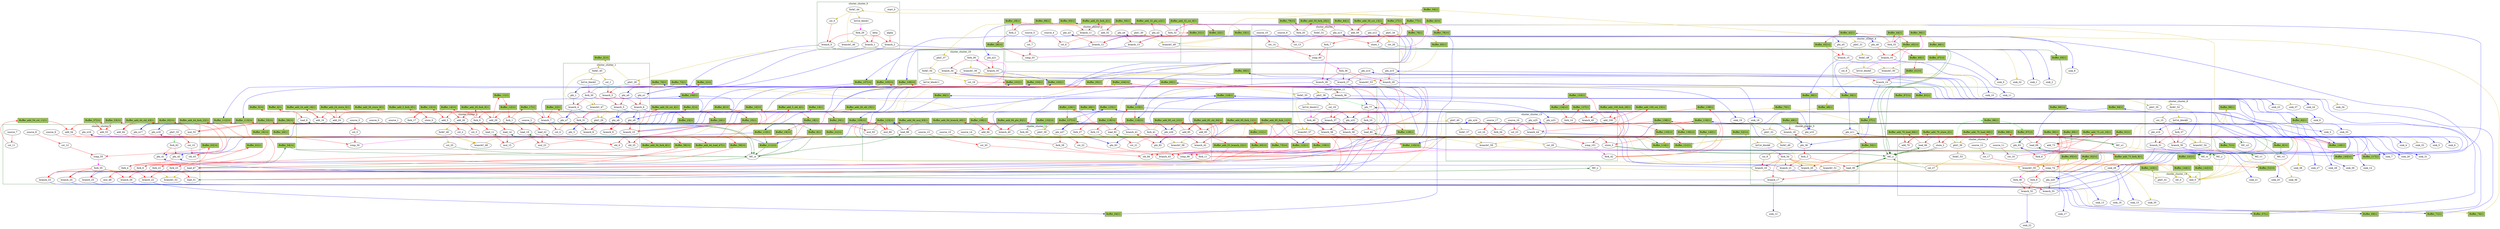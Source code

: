Digraph G {
	splines=spline;
	subgraph cluster_cluster_cluster_2 {
	color = "darkgreen";
label = "cluster_cluster_2";
		"phi_3" [type="Mux", in="in1?:1 in2:6 in3:6 ", out="out1:6", bbID=3, delay=1.397];
		"cst_2" [type="Constant", in="in1:3", out="out1:3", bbID=3, value="0x00000005"];
		"shl_4" [type="Operator", in="in1:11 in2:11 ", out="out1:11 ", bbID=3, II=1, delay=0.0, latency=0, op="shl_op"];
		"add_5" [type="Operator", in="in1:12 in2:12 ", out="out1:12 ", bbID=3, II=1, delay=2.287, latency=0, op="add_op"];
		"load_8" [type="Operator", in="in1:32 in2:12 ", out="out1:32 out2:12 ", bbID=3, II=1, delay=1.412, latency=2, op="mc_load_op", portId=0];
		"load_11" [type="Operator", in="in1:32 in2:6 ", out="out1:32 out2:6 ", bbID=3, II=1, delay=1.412, latency=2, op="mc_load_op", portId=0];
		"load_14" [type="Operator", in="in1:32 in2:6 ", out="out1:32 out2:6 ", bbID=3, II=1, delay=1.412, latency=2, op="mc_load_op", portId=0];
		"mul_15" [type="Operator", in="in1:32 in2:32", out="out1:32 ", bbID=3, II=1, delay=0.0, latency=4, op="mul_op"];
		"add_16" [type="Operator", in="in1:32 in2:32 ", out="out1:32 ", bbID=3, II=1, delay=2.287, latency=0, op="add_op"];
		"load_19" [type="Operator", in="in1:32 in2:6 ", out="out1:32 out2:6 ", bbID=3, II=1, delay=1.412, latency=2, op="mc_load_op", portId=0];
		"load_22" [type="Operator", in="in1:32 in2:6 ", out="out1:32 out2:6 ", bbID=3, II=1, delay=1.412, latency=2, op="mc_load_op", portId=0];
		"mul_23" [type="Operator", in="in1:32 in2:32", out="out1:32 ", bbID=3, II=1, delay=0.0, latency=4, op="mul_op"];
		"add_24" [type="Operator", in="in1:32 in2:32 ", out="out1:32 ", bbID=3, II=1, delay=2.287, latency=0, op="add_op"];
		"cst_3" [type="Constant", in="in1:3", out="out1:3", bbID=3, value="0x00000005"];
		"shl_25" [type="Operator", in="in1:11 in2:11 ", out="out1:11 ", bbID=3, II=1, delay=0.0, latency=0, op="shl_op"];
		"add_26" [type="Operator", in="in1:12 in2:12 ", out="out1:12 ", bbID=3, II=1, delay=2.287, latency=0, op="add_op"];
		"store_0" [type="Operator", in="in1:32 in2:12 ", out="out1:32 out2:12 ", bbID=3, II=1, delay=0.672, latency=0, op="mc_store_op", portId=0];
		"cst_4" [type="Constant", in="in1:1", out="out1:1", bbID=3, value="0x00000001"];
		"add_29" [type="Operator", in="in1:6 in2:6 ", out="out1:6 ", bbID=3, II=1, delay=2.287, latency=0, op="add_op"];
		"cst_5" [type="Constant", in="in1:6", out="out1:6", bbID=3, value="0x00000020"];
		"icmp_30" [type="Operator", in="in1:6 in2:6 ", out="out1:1 ", bbID=3, II=1, delay=1.907, latency=0, op="icmp_ult_op"];
		"phi_n7" [type="Merge", in="in1:6 in2:6 ", out="out1:6", bbID=3, delay=1.397];
		"phi_n8" [type="Merge", in="in1:32 in2:32 ", out="out1:32", bbID=3, delay=1.397];
		"phi_n9" [type="Merge", in="in1:32 in2:32 ", out="out1:32", bbID=3, delay=1.397];
		"fork_0" [type="Fork", in="in1:6", out="out1:6 out2:6 out3:6 out4:6 out5:6 ", bbID=3];
		"fork_1" [type="Fork", in="in1:6", out="out1:6 out2:6 ", bbID=3];
		"fork_17" [type="Fork", in="in1:6", out="out1:6 out2:6 out3:6 out4:6 out5:6 ", bbID=3];
		"branch_7" [type="Branch", in="in1:6 in2?:1", out="out1+:6 out2-:6", bbID=3];
		"branch_8" [type="Branch", in="in1:6 in2?:1", out="out1+:6 out2-:6", bbID=3];
		"branch_9" [type="Branch", in="in1:32 in2?:1", out="out1+:32 out2-:32", bbID=3];
		"branch_10" [type="Branch", in="in1:32 in2?:1", out="out1+:32 out2-:32", bbID=3];
		"fork_31" [type="Fork", in="in1:1", out="out1:1 out2:1 out3:1 out4:1 out5:1 ", bbID=3];
		"cst_25" [type="Constant", in="in1:1", out="out1:1", bbID=3, value="0x00000001"];
		"phiC_29" [type="CntrlMerge", in="in1:0 in2:0 ", out="out1:0 out2?:1", bbID=3, delay=0.0];
		"forkC_46" [type="Fork", in="in1:0", out="out1:0 out2:0 ", bbID=3];
		"branchC_48" [type="Branch", in="in1:0 in2?:1", out="out1+:0 out2-:0", bbID=3];
		"source_0" [type="Source", out="out1:3", bbID=3];
		"source_1" [type="Source", out="out1:3", bbID=3];
		"source_2" [type="Source", out="out1:1", bbID=3];
		"source_3" [type="Source", out="out1:6", bbID=3];
	}
	subgraph cluster_cluster_cluster_1 {
	color = "darkgreen";
label = "cluster_cluster_1";
		"phi_1" [type="Mux", in="in1?:1 in2:6 in3:6 ", out="out1:6", bbID=2, delay=1.397];
		"brCst_block2" [type="Constant", in="in1:1", out="out1:1", bbID=2, value="0x1"];
		"cst_1" [type="Constant", in="in1:1", out="out1:1", bbID=2, value="0x00000000"];
		"phi_n0" [type="Merge", in="in1:32 in2:32 ", out="out1:32", bbID=2, delay=1.397];
		"phi_n1" [type="Merge", in="in1:32 in2:32 ", out="out1:32", bbID=2, delay=1.397];
		"branch_3" [type="Branch", in="in1:1 in2?:1", out="out1+:1 out2-:1", bbID=2];
		"branch_4" [type="Branch", in="in1:6 in2?:1", out="out1+:6 out2-:6", bbID=2];
		"branch_5" [type="Branch", in="in1:32 in2?:1", out="out1+:32 out2-:32", bbID=2];
		"branch_6" [type="Branch", in="in1:32 in2?:1", out="out1+:32 out2-:32", bbID=2];
		"fork_30" [type="Fork", in="in1:1", out="out1:1 out2:1 out3:1 out4:1 out5:1 ", bbID=2];
		"phiC_28" [type="CntrlMerge", in="in1:0 in2:0 ", out="out1:0 out2?:1", bbID=2, delay=0.0];
		"forkC_45" [type="Fork", in="in1:0", out="out1:0 out2:0 out3:0 ", bbID=2];
		"branchC_47" [type="Branch", in="in1:0 in2?:1", out="out1+:0 out2-:0", bbID=2];
	}
	subgraph cluster_cluster_cluster_3 {
	color = "darkgreen";
label = "cluster_cluster_3";
		"cst_6" [type="Constant", in="in1:1", out="out1:1", bbID=4, value="0x00000001"];
		"add_32" [type="Operator", in="in1:6 in2:6 ", out="out1:6 ", bbID=4, II=1, delay=2.287, latency=0, op="add_op"];
		"cst_7" [type="Constant", in="in1:6", out="out1:6", bbID=4, value="0x00000020"];
		"icmp_33" [type="Operator", in="in1:6 in2:6 ", out="out1:1 ", bbID=4, II=1, delay=1.907, latency=0, op="icmp_ult_op"];
		"phi_n2" [type="Merge", in="in1:6 ", out="out1:6", bbID=4, delay=0.0];
		"phi_n3" [type="Merge", in="in1:32 ", out="out1:32", bbID=4, delay=0.0];
		"phi_n4" [type="Merge", in="in1:32 ", out="out1:32", bbID=4, delay=0.0];
		"fork_2" [type="Fork", in="in1:6", out="out1:6 out2:6 ", bbID=4];
		"branch_11" [type="Branch", in="in1:6 in2?:1", out="out1+:6 out2-:6", bbID=4];
		"branch_12" [type="Branch", in="in1:32 in2?:1", out="out1+:32 out2-:32", bbID=4];
		"branch_13" [type="Branch", in="in1:32 in2?:1", out="out1+:32 out2-:32", bbID=4];
		"fork_32" [type="Fork", in="in1:1", out="out1:1 out2:1 out3:1 out4:1 ", bbID=4];
		"phiC_30" [type="Merge", in="in1:0 ", out="out1:0", bbID=4, delay=0.0];
		"branchC_49" [type="Branch", in="in1:0 in2?:1", out="out1+:0 out2-:0", bbID=4];
		"source_4" [type="Source", out="out1:1", bbID=4];
		"source_5" [type="Source", out="out1:6", bbID=4];
	}
	subgraph cluster_cluster_cluster_0 {
	color = "darkgreen";
label = "cluster_cluster_0";
		"alpha" [type="Entry", in="in1:32", out="out1:32", bbID=1];
		"beta" [type="Entry", in="in1:32", out="out1:32", bbID=1];
		"brCst_block1" [type="Constant", in="in1:1", out="out1:1", bbID=1, value="0x1"];
		"cst_0" [type="Constant", in="in1:1", out="out1:1", bbID=1, value="0x00000000"];
		"branch_0" [type="Branch", in="in1:1 in2?:1", out="out1+:1 out2-:1", bbID=1];
		"branch_1" [type="Branch", in="in1:32 in2?:1", out="out1+:32 out2-:32", bbID=1];
		"branch_2" [type="Branch", in="in1:32 in2?:1", out="out1+:32 out2-:32", bbID=1];
		"fork_29" [type="Fork", in="in1:1", out="out1:1 out2:1 out3:1 out4:1 ", bbID=1];
		"start_0" [type="Entry", in="in1:0", out="out1:0", bbID=1, control="true"];
		"forkC_44" [type="Fork", in="in1:0", out="out1:0 out2:0 out3:0 ", bbID=1];
		"branchC_46" [type="Branch", in="in1:0 in2?:1", out="out1+:0 out2-:0", bbID=1];
	}
	subgraph cluster_cluster_cluster_4 {
	color = "darkgreen";
label = "cluster_cluster_4";
		"brCst_block5" [type="Constant", in="in1:1", out="out1:1", bbID=5, value="0x1"];
		"cst_8" [type="Constant", in="in1:1", out="out1:1", bbID=5, value="0x00000000"];
		"phi_n5" [type="Merge", in="in1:32 ", out="out1:32", bbID=5, delay=0.0];
		"phi_n6" [type="Merge", in="in1:32 ", out="out1:32", bbID=5, delay=0.0];
		"branch_14" [type="Branch", in="in1:1 in2?:1", out="out1+:1 out2-:1", bbID=5];
		"branch_15" [type="Branch", in="in1:32 in2?:1", out="out1+:32 out2-:32", bbID=5];
		"branch_16" [type="Branch", in="in1:32 in2?:1", out="out1+:32 out2-:32", bbID=5];
		"fork_33" [type="Fork", in="in1:1", out="out1:1 out2:1 out3:1 out4:1 ", bbID=5];
		"phiC_31" [type="Merge", in="in1:0 ", out="out1:0", bbID=5, delay=0.0];
		"forkC_48" [type="Fork", in="in1:0", out="out1:0 out2:0 out3:0 ", bbID=5];
		"branchC_50" [type="Branch", in="in1:0 in2?:1", out="out1+:0 out2-:0", bbID=5];
	}
	subgraph cluster_cluster_cluster_5 {
	color = "darkgreen";
label = "cluster_cluster_5";
		"phi_36" [type="Mux", in="in1?:1 in2:6 in3:6 ", out="out1:6", bbID=6, delay=1.397];
		"load_39" [type="Operator", in="in1:32 in2:6 ", out="out1:32 out2:6 ", bbID=6, II=1, delay=1.412, latency=2, op="mc_load_op", portId=0];
		"brCst_block6" [type="Constant", in="in1:1", out="out1:1", bbID=6, value="0x1"];
		"cst_9" [type="Constant", in="in1:1", out="out1:1", bbID=6, value="0x00000000"];
		"phi_n10" [type="Merge", in="in1:32 in2:32 ", out="out1:32", bbID=6, delay=1.397];
		"phi_n11" [type="Merge", in="in1:32 in2:32 ", out="out1:32", bbID=6, delay=1.397];
		"fork_3" [type="Fork", in="in1:6", out="out1:6 out2:6 ", bbID=6];
		"branch_17" [type="Branch", in="in1:32 in2?:1", out="out1+:32 out2-:32", bbID=6];
		"branch_18" [type="Branch", in="in1:1 in2?:1", out="out1+:1 out2-:1", bbID=6];
		"branch_19" [type="Branch", in="in1:32 in2?:1", out="out1+:32 out2-:32", bbID=6];
		"branch_20" [type="Branch", in="in1:32 in2?:1", out="out1+:32 out2-:32", bbID=6];
		"branch_21" [type="Branch", in="in1:6 in2?:1", out="out1+:6 out2-:6", bbID=6];
		"fork_34" [type="Fork", in="in1:1", out="out1:1 out2:1 out3:1 out4:1 out5:1 out6:1 ", bbID=6];
		"phiC_32" [type="CntrlMerge", in="in1:0 in2:0 ", out="out1:0 out2?:1", bbID=6, delay=0.0];
		"forkC_49" [type="Fork", in="in1:0", out="out1:0 out2:0 out3:0 ", bbID=6];
		"branchC_51" [type="Branch", in="in1:0 in2?:1", out="out1+:0 out2-:0", bbID=6];
	}
	subgraph cluster_cluster_cluster_6 {
	color = "darkgreen";
label = "cluster_cluster_6";
		"phi_41" [type="Mux", in="in1?:1 in2:32 in3:32 ", out="out1:32", bbID=7, delay=1.397];
		"phi_42" [type="Mux", in="in1?:1 in2:6 in3:6 ", out="out1:6", bbID=7, delay=1.397];
		"cst_10" [type="Constant", in="in1:3", out="out1:3", bbID=7, value="0x00000005"];
		"shl_43" [type="Operator", in="in1:11 in2:11 ", out="out1:11 ", bbID=7, II=1, delay=0.0, latency=0, op="shl_op"];
		"add_44" [type="Operator", in="in1:12 in2:12 ", out="out1:12 ", bbID=7, II=1, delay=2.287, latency=0, op="add_op"];
		"load_47" [type="Operator", in="in1:32 in2:12 ", out="out1:32 out2:12 ", bbID=7, II=1, delay=1.412, latency=2, op="mc_load_op", portId=1];
		"mul_48" [type="Operator", in="in1:32 in2:32", out="out1:32 ", bbID=7, II=1, delay=0.0, latency=4, op="mul_op"];
		"load_51" [type="Operator", in="in1:32 in2:6 ", out="out1:32 out2:6 ", bbID=7, II=1, delay=1.412, latency=2, op="mc_load_op", portId=0];
		"mul_52" [type="Operator", in="in1:32 in2:32", out="out1:32 ", bbID=7, II=1, delay=0.0, latency=4, op="mul_op"];
		"add_53" [type="Operator", in="in1:32 in2:32 ", out="out1:32 ", bbID=7, II=1, delay=2.287, latency=0, op="add_op"];
		"cst_11" [type="Constant", in="in1:1", out="out1:1", bbID=7, value="0x00000001"];
		"add_54" [type="Operator", in="in1:6 in2:6 ", out="out1:6 ", bbID=7, II=1, delay=2.287, latency=0, op="add_op"];
		"cst_12" [type="Constant", in="in1:6", out="out1:6", bbID=7, value="0x00000020"];
		"icmp_55" [type="Operator", in="in1:6 in2:6 ", out="out1:1 ", bbID=7, II=1, delay=1.907, latency=0, op="icmp_ult_op"];
		"phi_n16" [type="Merge", in="in1:6 in2:6 ", out="out1:6", bbID=7, delay=1.397];
		"phi_n17" [type="Merge", in="in1:32 in2:32 ", out="out1:32", bbID=7, delay=1.397];
		"phi_n18" [type="Merge", in="in1:32 in2:32 ", out="out1:32", bbID=7, delay=1.397];
		"fork_4" [type="Fork", in="in1:6", out="out1:6 out2:6 out3:6 ", bbID=7];
		"fork_6" [type="Fork", in="in1:6", out="out1:6 out2:6 ", bbID=7];
		"fork_22" [type="Fork", in="in1:6", out="out1:6 out2:6 ", bbID=7];
		"fork_23" [type="Fork", in="in1:32", out="out1:32 out2:32 ", bbID=7];
		"branch_22" [type="Branch", in="in1:32 in2?:1", out="out1+:32 out2-:32", bbID=7];
		"branch_23" [type="Branch", in="in1:6 in2?:1", out="out1+:6 out2-:6", bbID=7];
		"branch_24" [type="Branch", in="in1:6 in2?:1", out="out1+:6 out2-:6", bbID=7];
		"branch_25" [type="Branch", in="in1:32 in2?:1", out="out1+:32 out2-:32", bbID=7];
		"branch_26" [type="Branch", in="in1:32 in2?:1", out="out1+:32 out2-:32", bbID=7];
		"fork_35" [type="Fork", in="in1:1", out="out1:1 out2:1 out3:1 out4:1 out5:1 out6:1 ", bbID=7];
		"phiC_33" [type="CntrlMerge", in="in1:0 in2:0 ", out="out1:0 out2?:1", bbID=7, delay=0.0];
		"branchC_52" [type="Branch", in="in1:0 in2?:1", out="out1+:0 out2-:0", bbID=7];
		"source_6" [type="Source", out="out1:3", bbID=7];
		"source_7" [type="Source", out="out1:1", bbID=7];
		"source_8" [type="Source", out="out1:6", bbID=7];
		"fork_62" [type="Fork", in="in1:1", out="out1:1 out2:1 ", bbID=7];
	}
	subgraph cluster_cluster_cluster_7 {
	color = "darkgreen";
label = "cluster_cluster_7";
		"store_1" [type="Operator", in="in1:32 in2:6 ", out="out1:32 out2:6 ", bbID=8, II=1, delay=0.672, latency=0, op="mc_store_op", portId=0];
		"cst_13" [type="Constant", in="in1:1", out="out1:1", bbID=8, value="0x00000001"];
		"add_59" [type="Operator", in="in1:6 in2:6 ", out="out1:6 ", bbID=8, II=1, delay=2.287, latency=0, op="add_op"];
		"cst_14" [type="Constant", in="in1:6", out="out1:6", bbID=8, value="0x00000020"];
		"icmp_60" [type="Operator", in="in1:6 in2:6 ", out="out1:1 ", bbID=8, II=1, delay=1.907, latency=0, op="icmp_ult_op"];
		"phi_n12" [type="Merge", in="in1:32 ", out="out1:32", bbID=8, delay=0.0];
		"phi_n13" [type="Merge", in="in1:6 ", out="out1:6", bbID=8, delay=0.0];
		"phi_n14" [type="Merge", in="in1:32 ", out="out1:32", bbID=8, delay=0.0];
		"phi_n15" [type="Merge", in="in1:32 ", out="out1:32", bbID=8, delay=0.0];
		"fork_7" [type="Fork", in="in1:6", out="out1:6 out2:6 ", bbID=8];
		"fork_20" [type="Fork", in="in1:6", out="out1:6 out2:6 ", bbID=8];
		"branch_27" [type="Branch", in="in1:32 in2?:1", out="out1+:32 out2-:32", bbID=8];
		"branch_28" [type="Branch", in="in1:6 in2?:1", out="out1+:6 out2-:6", bbID=8];
		"branch_29" [type="Branch", in="in1:32 in2?:1", out="out1+:32 out2-:32", bbID=8];
		"fork_36" [type="Fork", in="in1:1", out="out1:1 out2:1 out3:1 out4:1 ", bbID=8];
		"cst_26" [type="Constant", in="in1:1", out="out1:1", bbID=8, value="0x00000001"];
		"phiC_34" [type="Merge", in="in1:0 ", out="out1:0", bbID=8, delay=0.0];
		"forkC_51" [type="Fork", in="in1:0", out="out1:0 out2:0 ", bbID=8];
		"branchC_53" [type="Branch", in="in1:0 in2?:1", out="out1+:0 out2-:0", bbID=8];
		"source_9" [type="Source", out="out1:1", bbID=8];
		"source_10" [type="Source", out="out1:6", bbID=8];
	}
	subgraph cluster_cluster_cluster_8 {
	color = "darkgreen";
label = "cluster_cluster_8";
		"brCst_block9" [type="Constant", in="in1:1", out="out1:1", bbID=9, value="0x1"];
		"cst_15" [type="Constant", in="in1:1", out="out1:1", bbID=9, value="0x00000000"];
		"phi_n19" [type="Merge", in="in1:32 ", out="out1:32", bbID=9, delay=0.0];
		"branch_30" [type="Branch", in="in1:1 in2?:1", out="out1+:1 out2-:1", bbID=9];
		"branch_31" [type="Branch", in="in1:32 in2?:1", out="out1+:32 out2-:32", bbID=9];
		"fork_37" [type="Fork", in="in1:1", out="out1:1 out2:1 out3:1 ", bbID=9];
		"phiC_35" [type="Merge", in="in1:0 ", out="out1:0", bbID=9, delay=0.0];
		"forkC_52" [type="Fork", in="in1:0", out="out1:0 out2:0 out3:0 ", bbID=9];
		"branchC_54" [type="Branch", in="in1:0 in2?:1", out="out1+:0 out2-:0", bbID=9];
	}
	subgraph cluster_cluster_cluster_9 {
	color = "darkgreen";
label = "cluster_cluster_9";
		"phi_63" [type="Mux", in="in1?:1 in2:6 in3:6 ", out="out1:6", bbID=10, delay=1.397];
		"load_66" [type="Operator", in="in1:32 in2:6 ", out="out1:32 out2:6 ", bbID=10, II=1, delay=1.412, latency=2, op="mc_load_op", portId=1];
		"load_69" [type="Operator", in="in1:32 in2:6 ", out="out1:32 out2:6 ", bbID=10, II=1, delay=1.412, latency=2, op="mc_load_op", portId=0];
		"add_70" [type="Operator", in="in1:32 in2:32 ", out="out1:32 ", bbID=10, II=1, delay=2.287, latency=0, op="add_op"];
		"store_2" [type="Operator", in="in1:32 in2:6 ", out="out1:32 out2:6 ", bbID=10, II=1, delay=0.672, latency=0, op="mc_store_op", portId=1];
		"cst_16" [type="Constant", in="in1:1", out="out1:1", bbID=10, value="0x00000001"];
		"add_73" [type="Operator", in="in1:6 in2:6 ", out="out1:6 ", bbID=10, II=1, delay=2.287, latency=0, op="add_op"];
		"cst_17" [type="Constant", in="in1:6", out="out1:6", bbID=10, value="0x00000020"];
		"icmp_74" [type="Operator", in="in1:6 in2:6 ", out="out1:1 ", bbID=10, II=1, delay=1.907, latency=0, op="icmp_ult_op"];
		"phi_n20" [type="Merge", in="in1:32 in2:32 ", out="out1:32", bbID=10, delay=1.397];
		"fork_8" [type="Fork", in="in1:6", out="out1:6 out2:6 out3:6 out4:6 ", bbID=10];
		"fork_9" [type="Fork", in="in1:6", out="out1:6 out2:6 ", bbID=10];
		"branch_32" [type="Branch", in="in1:6 in2?:1", out="out1+:6 out2-:6", bbID=10];
		"branch_33" [type="Branch", in="in1:32 in2?:1", out="out1+:32 out2-:32", bbID=10];
		"fork_38" [type="Fork", in="in1:1", out="out1:1 out2:1 out3:1 ", bbID=10];
		"cst_27" [type="Constant", in="in1:1", out="out1:1", bbID=10, value="0x00000001"];
		"phiC_36" [type="CntrlMerge", in="in1:0 in2:0 ", out="out1:0 out2?:1", bbID=10, delay=0.0];
		"forkC_53" [type="Fork", in="in1:0", out="out1:0 out2:0 ", bbID=10];
		"branchC_55" [type="Branch", in="in1:0 in2?:1", out="out1+:0 out2-:0", bbID=10];
		"source_11" [type="Source", out="out1:1", bbID=10];
		"source_12" [type="Source", out="out1:6", bbID=10];
	}
	subgraph cluster_cluster_cluster_10 {
	color = "darkgreen";
label = "cluster_cluster_10";
		"brCst_block11" [type="Constant", in="in1:1", out="out1:1", bbID=11, value="0x1"];
		"cst_18" [type="Constant", in="in1:1", out="out1:1", bbID=11, value="0x00000000"];
		"phi_n21" [type="Merge", in="in1:32 ", out="out1:32", bbID=11, delay=0.0];
		"branch_34" [type="Branch", in="in1:1 in2?:1", out="out1+:1 out2-:1", bbID=11];
		"branch_35" [type="Branch", in="in1:32 in2?:1", out="out1+:32 out2-:32", bbID=11];
		"fork_39" [type="Fork", in="in1:1", out="out1:1 out2:1 out3:1 ", bbID=11];
		"phiC_37" [type="Merge", in="in1:0 ", out="out1:0", bbID=11, delay=0.0];
		"forkC_54" [type="Fork", in="in1:0", out="out1:0 out2:0 out3:0 ", bbID=11];
		"branchC_56" [type="Branch", in="in1:0 in2?:1", out="out1+:0 out2-:0", bbID=11];
	}
	subgraph cluster_cluster_cluster_11 {
	color = "darkgreen";
label = "cluster_cluster_11";
		"phi_77" [type="Mux", in="in1?:1 in2:6 in3:6 ", out="out1:6", bbID=12, delay=1.397];
		"load_80" [type="Operator", in="in1:32 in2:6 ", out="out1:32 out2:6 ", bbID=12, II=1, delay=1.412, latency=2, op="mc_load_op", portId=0];
		"brCst_block12" [type="Constant", in="in1:1", out="out1:1", bbID=12, value="0x1"];
		"cst_19" [type="Constant", in="in1:1", out="out1:1", bbID=12, value="0x00000000"];
		"phi_n22" [type="Merge", in="in1:32 in2:32 ", out="out1:32", bbID=12, delay=1.397];
		"fork_10" [type="Fork", in="in1:6", out="out1:6 out2:6 ", bbID=12];
		"branch_36" [type="Branch", in="in1:32 in2?:1", out="out1+:32 out2-:32", bbID=12];
		"branch_37" [type="Branch", in="in1:1 in2?:1", out="out1+:1 out2-:1", bbID=12];
		"branch_38" [type="Branch", in="in1:32 in2?:1", out="out1+:32 out2-:32", bbID=12];
		"branch_39" [type="Branch", in="in1:6 in2?:1", out="out1+:6 out2-:6", bbID=12];
		"fork_40" [type="Fork", in="in1:1", out="out1:1 out2:1 out3:1 out4:1 out5:1 ", bbID=12];
		"phiC_38" [type="CntrlMerge", in="in1:0 in2:0 ", out="out1:0 out2?:1", bbID=12, delay=0.0];
		"forkC_55" [type="Fork", in="in1:0", out="out1:0 out2:0 out3:0 ", bbID=12];
		"branchC_57" [type="Branch", in="in1:0 in2?:1", out="out1+:0 out2-:0", bbID=12];
	}
	subgraph cluster_cluster_cluster_12 {
	color = "darkgreen";
label = "cluster_cluster_12";
		"phi_82" [type="Mux", in="in1?:1 in2:32 in3:32 ", out="out1:32", bbID=13, delay=1.397];
		"phi_83" [type="Mux", in="in1?:1 in2:6 in3:6 ", out="out1:6", bbID=13, delay=1.397];
		"cst_20" [type="Constant", in="in1:3", out="out1:3", bbID=13, value="0x00000005"];
		"shl_84" [type="Operator", in="in1:11 in2:11 ", out="out1:11 ", bbID=13, II=1, delay=0.0, latency=0, op="shl_op"];
		"add_85" [type="Operator", in="in1:12 in2:12 ", out="out1:12 ", bbID=13, II=1, delay=2.287, latency=0, op="add_op"];
		"load_88" [type="Operator", in="in1:32 in2:12 ", out="out1:32 out2:12 ", bbID=13, II=1, delay=1.412, latency=2, op="mc_load_op", portId=2];
		"mul_89" [type="Operator", in="in1:32 in2:32", out="out1:32 ", bbID=13, II=1, delay=0.0, latency=4, op="mul_op"];
		"load_92" [type="Operator", in="in1:32 in2:6 ", out="out1:32 out2:6 ", bbID=13, II=1, delay=1.412, latency=2, op="mc_load_op", portId=2];
		"mul_93" [type="Operator", in="in1:32 in2:32", out="out1:32 ", bbID=13, II=1, delay=0.0, latency=4, op="mul_op"];
		"add_94" [type="Operator", in="in1:32 in2:32 ", out="out1:32 ", bbID=13, II=1, delay=2.287, latency=0, op="add_op"];
		"cst_21" [type="Constant", in="in1:1", out="out1:1", bbID=13, value="0x00000001"];
		"add_95" [type="Operator", in="in1:6 in2:6 ", out="out1:6 ", bbID=13, II=1, delay=2.287, latency=0, op="add_op"];
		"cst_22" [type="Constant", in="in1:6", out="out1:6", bbID=13, value="0x00000020"];
		"icmp_96" [type="Operator", in="in1:6 in2:6 ", out="out1:1 ", bbID=13, II=1, delay=1.907, latency=0, op="icmp_ult_op"];
		"phi_n26" [type="Merge", in="in1:6 in2:6 ", out="out1:6", bbID=13, delay=1.397];
		"phi_n27" [type="Merge", in="in1:32 in2:32 ", out="out1:32", bbID=13, delay=1.397];
		"fork_11" [type="Fork", in="in1:6", out="out1:6 out2:6 out3:6 ", bbID=13];
		"fork_13" [type="Fork", in="in1:6", out="out1:6 out2:6 ", bbID=13];
		"fork_27" [type="Fork", in="in1:6", out="out1:6 out2:6 ", bbID=13];
		"fork_28" [type="Fork", in="in1:32", out="out1:32 out2:32 ", bbID=13];
		"branch_40" [type="Branch", in="in1:32 in2?:1", out="out1+:32 out2-:32", bbID=13];
		"branch_41" [type="Branch", in="in1:6 in2?:1", out="out1+:6 out2-:6", bbID=13];
		"branch_42" [type="Branch", in="in1:6 in2?:1", out="out1+:6 out2-:6", bbID=13];
		"branch_43" [type="Branch", in="in1:32 in2?:1", out="out1+:32 out2-:32", bbID=13];
		"fork_41" [type="Fork", in="in1:1", out="out1:1 out2:1 out3:1 out4:1 out5:1 ", bbID=13];
		"phiC_39" [type="CntrlMerge", in="in1:0 in2:0 ", out="out1:0 out2?:1", bbID=13, delay=0.0];
		"branchC_58" [type="Branch", in="in1:0 in2?:1", out="out1+:0 out2-:0", bbID=13];
		"source_13" [type="Source", out="out1:3", bbID=13];
		"source_14" [type="Source", out="out1:1", bbID=13];
		"source_15" [type="Source", out="out1:6", bbID=13];
		"fork_65" [type="Fork", in="in1:1", out="out1:1 out2:1 ", bbID=13];
	}
	subgraph cluster_cluster_cluster_13 {
	color = "darkgreen";
label = "cluster_cluster_13";
		"store_3" [type="Operator", in="in1:32 in2:6 ", out="out1:32 out2:6 ", bbID=14, II=1, delay=0.672, latency=0, op="mc_store_op", portId=0];
		"cst_23" [type="Constant", in="in1:1", out="out1:1", bbID=14, value="0x00000001"];
		"add_100" [type="Operator", in="in1:6 in2:6 ", out="out1:6 ", bbID=14, II=1, delay=2.287, latency=0, op="add_op"];
		"cst_24" [type="Constant", in="in1:6", out="out1:6", bbID=14, value="0x00000020"];
		"icmp_101" [type="Operator", in="in1:6 in2:6 ", out="out1:1 ", bbID=14, II=1, delay=1.907, latency=0, op="icmp_ult_op"];
		"phi_n23" [type="Merge", in="in1:32 ", out="out1:32", bbID=14, delay=0.0];
		"phi_n24" [type="Merge", in="in1:6 ", out="out1:6", bbID=14, delay=0.0];
		"phi_n25" [type="Merge", in="in1:32 ", out="out1:32", bbID=14, delay=0.0];
		"fork_14" [type="Fork", in="in1:6", out="out1:6 out2:6 ", bbID=14];
		"fork_26" [type="Fork", in="in1:6", out="out1:6 out2:6 ", bbID=14];
		"branch_44" [type="Branch", in="in1:32 in2?:1", out="out1+:32 out2-:32", bbID=14];
		"branch_45" [type="Branch", in="in1:6 in2?:1", out="out1+:6 out2-:6", bbID=14];
		"fork_42" [type="Fork", in="in1:1", out="out1:1 out2:1 out3:1 ", bbID=14];
		"cst_28" [type="Constant", in="in1:1", out="out1:1", bbID=14, value="0x00000001"];
		"phiC_40" [type="Merge", in="in1:0 ", out="out1:0", bbID=14, delay=0.0];
		"forkC_57" [type="Fork", in="in1:0", out="out1:0 out2:0 ", bbID=14];
		"branchC_59" [type="Branch", in="in1:0 in2?:1", out="out1+:0 out2-:0", bbID=14];
		"source_16" [type="Source", out="out1:1", bbID=14];
		"source_17" [type="Source", out="out1:6", bbID=14];
	}
	subgraph cluster_cluster_cluster_14 {
	color = "darkgreen";
label = "cluster_cluster_14";
		"ret_0" [type="Operator", in="in1:0 ", out="out1:0 ", bbID=15, II=1, delay=0.0, latency=0, op="ret_op"];
		"end_0" [type="Exit", in="in1:0*e in2:0*e in3:0*e in4:0*e in5:0*e in6:0*e in7:0*e in8:0*e in9:0*e in10:0 ", out="out1:0", bbID=0];
		"phiC_41" [type="Merge", in="in1:0 ", out="out1:0", bbID=15, delay=0.0];
	}
		"MC_A" [type="MC", in="in1:32*c0 in2:12*l0a in3:12*s0a in4:32*s0d in5:12*l1a in6:12*l2a ", out="out1:32*l0d out2:32*l1d out3:32*l2d out4:0*e ", bbID=0, bbcount=1, ldcount=3, memory="A", stcount=1];
		"MC_u1" [type="MC", in="in1:6*l0a ", out="out1:32*l0d out2:0*e ", bbID=0, bbcount=0, ldcount=1, memory="u1", stcount=0];
		"MC_v1" [type="MC", in="in1:6*l0a ", out="out1:32*l0d out2:0*e ", bbID=0, bbcount=0, ldcount=1, memory="v1", stcount=0];
		"MC_u2" [type="MC", in="in1:6*l0a ", out="out1:32*l0d out2:0*e ", bbID=0, bbcount=0, ldcount=1, memory="u2", stcount=0];
		"MC_v2" [type="MC", in="in1:6*l0a ", out="out1:32*l0d out2:0*e ", bbID=0, bbcount=0, ldcount=1, memory="v2", stcount=0];
		"MC_x" [type="MC", in="in1:32*c0 in2:32*c1 in3:6*l0a in4:6*s0a in5:32*s0d in6:6*l1a in7:6*s1a in8:32*s1d in9:6*l2a ", out="out1:32*l0d out2:32*l1d out3:32*l2d out4:0*e ", bbID=0, bbcount=2, ldcount=3, memory="x", stcount=2];
		"MC_y" [type="MC", in="in1:6*l0a ", out="out1:32*l0d out2:0*e ", bbID=0, bbcount=0, ldcount=1, memory="y", stcount=0];
		"MC_z" [type="MC", in="in1:6*l0a ", out="out1:32*l0d out2:0*e ", bbID=0, bbcount=0, ldcount=1, memory="z", stcount=0];
		"MC_w" [type="MC", in="in1:32*c0 in2:6*l0a in3:6*s0a in4:32*s0d ", out="out1:32*l0d out2:0*e ", bbID=0, bbcount=1, ldcount=1, memory="w", stcount=1];
		"sink_0" [type="Sink", in="in1:1", bbID=0];
		"sink_1" [type="Sink", in="in1:32", bbID=0];
		"sink_2" [type="Sink", in="in1:32", bbID=0];
		"sink_3" [type="Sink", in="in1:1", bbID=0];
		"sink_4" [type="Sink", in="in1:6", bbID=0];
		"sink_5" [type="Sink", in="in1:32", bbID=0];
		"sink_6" [type="Sink", in="in1:32", bbID=0];
		"sink_7" [type="Sink", in="in1:6", bbID=0];
		"sink_8" [type="Sink", in="in1:6", bbID=0];
		"sink_9" [type="Sink", in="in1:1", bbID=0];
		"sink_10" [type="Sink", in="in1:32", bbID=0];
		"sink_11" [type="Sink", in="in1:32", bbID=0];
		"sink_12" [type="Sink", in="in1:32", bbID=0];
		"sink_13" [type="Sink", in="in1:1", bbID=0];
		"sink_14" [type="Sink", in="in1:32", bbID=0];
		"sink_15" [type="Sink", in="in1:32", bbID=0];
		"sink_16" [type="Sink", in="in1:6", bbID=0];
		"sink_17" [type="Sink", in="in1:6", bbID=0];
		"sink_18" [type="Sink", in="in1:32", bbID=0];
		"sink_19" [type="Sink", in="in1:6", bbID=0];
		"sink_20" [type="Sink", in="in1:1", bbID=0];
		"sink_21" [type="Sink", in="in1:32", bbID=0];
		"sink_22" [type="Sink", in="in1:6", bbID=0];
		"sink_23" [type="Sink", in="in1:1", bbID=0];
		"sink_24" [type="Sink", in="in1:32", bbID=0];
		"sink_25" [type="Sink", in="in1:32", bbID=0];
		"sink_26" [type="Sink", in="in1:1", bbID=0];
		"sink_27" [type="Sink", in="in1:32", bbID=0];
		"sink_28" [type="Sink", in="in1:6", bbID=0];
		"sink_29" [type="Sink", in="in1:6", bbID=0];
		"sink_30" [type="Sink", in="in1:32", bbID=0];
		"sink_31" [type="Sink", in="in1:6", bbID=0];
		"sink_32" [type="Sink", in="in1:0", bbID=0];
		"sink_33" [type="Sink", in="in1:0", bbID=0];
		"sink_34" [type="Sink", in="in1:0", bbID=0];
		"sink_35" [type="Sink", in="in1:0", bbID=0];
		"sink_36" [type="Sink", in="in1:0", bbID=0];
		"sink_37" [type="Sink", in="in1:0", bbID=0];
		"sink_38" [type="Sink", in="in1:0", bbID=0];
		"Buffer_100" [type="Buffer", in="in1:32", out="out1:32", bbID=3, fillcolor="darkolivegreen3", height=0.4, label="Buffer_100[1]", shape="box", slots=1, style="filled", transparent="false"];
		"Buffer_101" [type="Buffer", in="in1:32", out="out1:32", bbID=3, fillcolor="darkolivegreen3", height=0.4, label="Buffer_101[1]", shape="box", slots=1, style="filled", transparent="false"];
		"Buffer_102" [type="Buffer", in="in1:32", out="out1:32", bbID=3, fillcolor="darkolivegreen3", height=0.4, label="Buffer_102[1]", shape="box", slots=1, style="filled", transparent="false"];
		"Buffer_103" [type="Buffer", in="in1:32", out="out1:32", bbID=3, fillcolor="darkolivegreen3", height=0.4, label="Buffer_103[1]", shape="box", slots=1, style="filled", transparent="false"];
		"Buffer_104" [type="Buffer", in="in1:32", out="out1:32", bbID=3, fillcolor="darkolivegreen3", height=0.4, label="Buffer_104[1t]", shape="box", slots=1, style="filled", transparent="true"];
		"Buffer_105" [type="Buffer", in="in1:32", out="out1:32", bbID=3, fillcolor="darkolivegreen3", height=0.4, label="Buffer_105[1t]", shape="box", slots=1, style="filled", transparent="true"];
		"Buffer_106" [type="Buffer", in="in1:32", out="out1:32", bbID=3, fillcolor="darkolivegreen3", height=0.4, label="Buffer_106[1t]", shape="box", slots=1, style="filled", transparent="true"];
		"Buffer_107" [type="Buffer", in="in1:32", out="out1:32", bbID=3, fillcolor="darkolivegreen3", height=0.4, label="Buffer_107[1t]", shape="box", slots=1, style="filled", transparent="true"];
		"Buffer_108" [type="Buffer", in="in1:32", out="out1:32", bbID=3, fillcolor="darkolivegreen3", height=0.4, label="Buffer_108[1]", shape="box", slots=1, style="filled", transparent="false"];
		"Buffer_109" [type="Buffer", in="in1:32", out="out1:32", bbID=3, fillcolor="darkolivegreen3", height=0.4, label="Buffer_109[1t]", shape="box", slots=1, style="filled", transparent="true"];
		"Buffer_110" [type="Buffer", in="in1:32", out="out1:32", bbID=3, fillcolor="darkolivegreen3", height=0.4, label="Buffer_110[1]", shape="box", slots=1, style="filled", transparent="false"];
		"Buffer_111" [type="Buffer", in="in1:32", out="out1:32", bbID=3, fillcolor="darkolivegreen3", height=0.4, label="Buffer_111[1t]", shape="box", slots=1, style="filled", transparent="true"];
		"Buffer_112" [type="Buffer", in="in1:32", out="out1:32", bbID=3, fillcolor="darkolivegreen3", height=0.4, label="Buffer_112[1t]", shape="box", slots=1, style="filled", transparent="true"];
		"Buffer_113" [type="Buffer", in="in1:32", out="out1:32", bbID=3, fillcolor="darkolivegreen3", height=0.4, label="Buffer_113[1t]", shape="box", slots=1, style="filled", transparent="true"];
		"Buffer_114" [type="Buffer", in="in1:32", out="out1:32", bbID=3, fillcolor="darkolivegreen3", height=0.4, label="Buffer_114[1]", shape="box", slots=1, style="filled", transparent="false"];
		"Buffer_115" [type="Buffer", in="in1:32", out="out1:32", bbID=3, fillcolor="darkolivegreen3", height=0.4, label="Buffer_115[1]", shape="box", slots=1, style="filled", transparent="false"];
		"Buffer_116" [type="Buffer", in="in1:32", out="out1:32", bbID=3, fillcolor="darkolivegreen3", height=0.4, label="Buffer_116[1t]", shape="box", slots=1, style="filled", transparent="true"];
		"Buffer_117" [type="Buffer", in="in1:32", out="out1:32", bbID=3, fillcolor="darkolivegreen3", height=0.4, label="Buffer_117[1]", shape="box", slots=1, style="filled", transparent="false"];
		"Buffer_118" [type="Buffer", in="in1:32", out="out1:32", bbID=3, fillcolor="darkolivegreen3", height=0.4, label="Buffer_118[1t]", shape="box", slots=1, style="filled", transparent="true"];
		"Buffer_119" [type="Buffer", in="in1:32", out="out1:32", bbID=3, fillcolor="darkolivegreen3", height=0.4, label="Buffer_119[1]", shape="box", slots=1, style="filled", transparent="false"];
		"Buffer_120" [type="Buffer", in="in1:32", out="out1:32", bbID=3, fillcolor="darkolivegreen3", height=0.4, label="Buffer_120[1t]", shape="box", slots=1, style="filled", transparent="true"];
		"Buffer_121" [type="Buffer", in="in1:32", out="out1:32", bbID=3, fillcolor="darkolivegreen3", height=0.4, label="Buffer_121[1]", shape="box", slots=1, style="filled", transparent="false"];
		"Buffer_122" [type="Buffer", in="in1:32", out="out1:32", bbID=3, fillcolor="darkolivegreen3", height=0.4, label="Buffer_122[1]", shape="box", slots=1, style="filled", transparent="false"];
		"Buffer_123" [type="Buffer", in="in1:32", out="out1:32", bbID=3, fillcolor="darkolivegreen3", height=0.4, label="Buffer_123[1t]", shape="box", slots=1, style="filled", transparent="true"];
		"Buffer_124" [type="Buffer", in="in1:32", out="out1:32", bbID=3, fillcolor="darkolivegreen3", height=0.4, label="Buffer_124[1]", shape="box", slots=1, style="filled", transparent="false"];
		"Buffer_125" [type="Buffer", in="in1:32", out="out1:32", bbID=3, fillcolor="darkolivegreen3", height=0.4, label="Buffer_125[1]", shape="box", slots=1, style="filled", transparent="false"];
		"Buffer_126" [type="Buffer", in="in1:32", out="out1:32", bbID=3, fillcolor="darkolivegreen3", height=0.4, label="Buffer_126[1]", shape="box", slots=1, style="filled", transparent="false"];
		"Buffer_127" [type="Buffer", in="in1:32", out="out1:32", bbID=3, fillcolor="darkolivegreen3", height=0.4, label="Buffer_127[1t]", shape="box", slots=1, style="filled", transparent="true"];
		"Buffer_128" [type="Buffer", in="in1:32", out="out1:32", bbID=3, fillcolor="darkolivegreen3", height=0.4, label="Buffer_128[1]", shape="box", slots=1, style="filled", transparent="false"];
		"Buffer_129" [type="Buffer", in="in1:32", out="out1:32", bbID=3, fillcolor="darkolivegreen3", height=0.4, label="Buffer_129[1]", shape="box", slots=1, style="filled", transparent="false"];
		"Buffer_0" [type="Buffer", in="in1:32", out="out1:32", bbID=3, fillcolor="darkolivegreen3", height=0.4, label="Buffer_0[1t]", shape="box", slots=1, style="filled", transparent="true"];
		"Buffer_1" [type="Buffer", in="in1:32", out="out1:32", bbID=3, fillcolor="darkolivegreen3", height=0.4, label="Buffer_1[1t]", shape="box", slots=1, style="filled", transparent="true"];
		"Buffer_2" [type="Buffer", in="in1:32", out="out1:32", bbID=3, fillcolor="darkolivegreen3", height=0.4, label="Buffer_2[1t]", shape="box", slots=1, style="filled", transparent="true"];
		"Buffer_3" [type="Buffer", in="in1:32", out="out1:32", bbID=3, fillcolor="darkolivegreen3", height=0.4, label="Buffer_3[1t]", shape="box", slots=1, style="filled", transparent="true"];
		"Buffer_4" [type="Buffer", in="in1:32", out="out1:32", bbID=3, fillcolor="darkolivegreen3", height=0.4, label="Buffer_4[1]", shape="box", slots=1, style="filled", transparent="false"];
		"Buffer_5" [type="Buffer", in="in1:32", out="out1:32", bbID=3, fillcolor="darkolivegreen3", height=0.4, label="Buffer_5[1t]", shape="box", slots=1, style="filled", transparent="true"];
		"Buffer_6" [type="Buffer", in="in1:32", out="out1:32", bbID=3, fillcolor="darkolivegreen3", height=0.4, label="Buffer_6[1]", shape="box", slots=1, style="filled", transparent="false"];
		"Buffer_7" [type="Buffer", in="in1:32", out="out1:32", bbID=3, fillcolor="darkolivegreen3", height=0.4, label="Buffer_7[1t]", shape="box", slots=1, style="filled", transparent="true"];
		"Buffer_8" [type="Buffer", in="in1:32", out="out1:32", bbID=3, fillcolor="darkolivegreen3", height=0.4, label="Buffer_8[1t]", shape="box", slots=1, style="filled", transparent="true"];
		"Buffer_9" [type="Buffer", in="in1:32", out="out1:32", bbID=3, fillcolor="darkolivegreen3", height=0.4, label="Buffer_9[1t]", shape="box", slots=1, style="filled", transparent="true"];
		"Buffer_10" [type="Buffer", in="in1:32", out="out1:32", bbID=3, fillcolor="darkolivegreen3", height=0.4, label="Buffer_10[1t]", shape="box", slots=1, style="filled", transparent="true"];
		"Buffer_11" [type="Buffer", in="in1:32", out="out1:32", bbID=3, fillcolor="darkolivegreen3", height=0.4, label="Buffer_11[1]", shape="box", slots=1, style="filled", transparent="false"];
		"Buffer_12" [type="Buffer", in="in1:32", out="out1:32", bbID=3, fillcolor="darkolivegreen3", height=0.4, label="Buffer_12[1t]", shape="box", slots=1, style="filled", transparent="true"];
		"Buffer_13" [type="Buffer", in="in1:32", out="out1:32", bbID=3, fillcolor="darkolivegreen3", height=0.4, label="Buffer_13[1]", shape="box", slots=1, style="filled", transparent="false"];
		"Buffer_14" [type="Buffer", in="in1:32", out="out1:32", bbID=3, fillcolor="darkolivegreen3", height=0.4, label="Buffer_14[1t]", shape="box", slots=1, style="filled", transparent="true"];
		"Buffer_15" [type="Buffer", in="in1:32", out="out1:32", bbID=3, fillcolor="darkolivegreen3", height=0.4, label="Buffer_15[1t]", shape="box", slots=1, style="filled", transparent="true"];
		"Buffer_16" [type="Buffer", in="in1:32", out="out1:32", bbID=3, fillcolor="darkolivegreen3", height=0.4, label="Buffer_16[1t]", shape="box", slots=1, style="filled", transparent="true"];
		"Buffer_17" [type="Buffer", in="in1:32", out="out1:32", bbID=3, fillcolor="darkolivegreen3", height=0.4, label="Buffer_17[1]", shape="box", slots=1, style="filled", transparent="false"];
		"Buffer_18" [type="Buffer", in="in1:32", out="out1:32", bbID=3, fillcolor="darkolivegreen3", height=0.4, label="Buffer_18[1]", shape="box", slots=1, style="filled", transparent="false"];
		"Buffer_19" [type="Buffer", in="in1:32", out="out1:32", bbID=3, fillcolor="darkolivegreen3", height=0.4, label="Buffer_19[1t]", shape="box", slots=1, style="filled", transparent="true"];
		"Buffer_20" [type="Buffer", in="in1:32", out="out1:32", bbID=3, fillcolor="darkolivegreen3", height=0.4, label="Buffer_20[1]", shape="box", slots=1, style="filled", transparent="false"];
		"Buffer_21" [type="Buffer", in="in1:32", out="out1:32", bbID=3, fillcolor="darkolivegreen3", height=0.4, label="Buffer_21[1t]", shape="box", slots=1, style="filled", transparent="true"];
		"Buffer_22" [type="Buffer", in="in1:32", out="out1:32", bbID=3, fillcolor="darkolivegreen3", height=0.4, label="Buffer_22[1]", shape="box", slots=1, style="filled", transparent="false"];
		"Buffer_23" [type="Buffer", in="in1:32", out="out1:32", bbID=3, fillcolor="darkolivegreen3", height=0.4, label="Buffer_23[1]", shape="box", slots=1, style="filled", transparent="false"];
		"Buffer_24" [type="Buffer", in="in1:32", out="out1:32", bbID=3, fillcolor="darkolivegreen3", height=0.4, label="Buffer_24[1]", shape="box", slots=1, style="filled", transparent="false"];
		"Buffer_25" [type="Buffer", in="in1:32", out="out1:32", bbID=3, fillcolor="darkolivegreen3", height=0.4, label="Buffer_25[1]", shape="box", slots=1, style="filled", transparent="false"];
		"Buffer_26" [type="Buffer", in="in1:32", out="out1:32", bbID=3, fillcolor="darkolivegreen3", height=0.4, label="Buffer_26[1]", shape="box", slots=1, style="filled", transparent="false"];
		"Buffer_27" [type="Buffer", in="in1:32", out="out1:32", bbID=3, fillcolor="darkolivegreen3", height=0.4, label="Buffer_27[1]", shape="box", slots=1, style="filled", transparent="false"];
		"Buffer_28" [type="Buffer", in="in1:32", out="out1:32", bbID=3, fillcolor="darkolivegreen3", height=0.4, label="Buffer_28[1t]", shape="box", slots=1, style="filled", transparent="true"];
		"Buffer_29" [type="Buffer", in="in1:32", out="out1:32", bbID=3, fillcolor="darkolivegreen3", height=0.4, label="Buffer_29[1]", shape="box", slots=1, style="filled", transparent="false"];
		"Buffer_30" [type="Buffer", in="in1:32", out="out1:32", bbID=3, fillcolor="darkolivegreen3", height=0.4, label="Buffer_30[1]", shape="box", slots=1, style="filled", transparent="false"];
		"Buffer_31" [type="Buffer", in="in1:32", out="out1:32", bbID=3, fillcolor="darkolivegreen3", height=0.4, label="Buffer_31[1]", shape="box", slots=1, style="filled", transparent="false"];
		"Buffer_32" [type="Buffer", in="in1:32", out="out1:32", bbID=3, fillcolor="darkolivegreen3", height=0.4, label="Buffer_32[1]", shape="box", slots=1, style="filled", transparent="false"];
		"Buffer_33" [type="Buffer", in="in1:32", out="out1:32", bbID=3, fillcolor="darkolivegreen3", height=0.4, label="Buffer_33[1]", shape="box", slots=1, style="filled", transparent="false"];
		"Buffer_34" [type="Buffer", in="in1:32", out="out1:32", bbID=3, fillcolor="darkolivegreen3", height=0.4, label="Buffer_34[1]", shape="box", slots=1, style="filled", transparent="false"];
		"Buffer_35" [type="Buffer", in="in1:32", out="out1:32", bbID=3, fillcolor="darkolivegreen3", height=0.4, label="Buffer_35[1]", shape="box", slots=1, style="filled", transparent="false"];
		"Buffer_36" [type="Buffer", in="in1:32", out="out1:32", bbID=3, fillcolor="darkolivegreen3", height=0.4, label="Buffer_36[1]", shape="box", slots=1, style="filled", transparent="false"];
		"Buffer_37" [type="Buffer", in="in1:32", out="out1:32", bbID=3, fillcolor="darkolivegreen3", height=0.4, label="Buffer_37[1]", shape="box", slots=1, style="filled", transparent="false"];
		"Buffer_38" [type="Buffer", in="in1:32", out="out1:32", bbID=3, fillcolor="darkolivegreen3", height=0.4, label="Buffer_38[1]", shape="box", slots=1, style="filled", transparent="false"];
		"Buffer_39" [type="Buffer", in="in1:32", out="out1:32", bbID=3, fillcolor="darkolivegreen3", height=0.4, label="Buffer_39[1]", shape="box", slots=1, style="filled", transparent="false"];
		"Buffer_40" [type="Buffer", in="in1:32", out="out1:32", bbID=3, fillcolor="darkolivegreen3", height=0.4, label="Buffer_40[1]", shape="box", slots=1, style="filled", transparent="false"];
		"Buffer_41" [type="Buffer", in="in1:32", out="out1:32", bbID=3, fillcolor="darkolivegreen3", height=0.4, label="Buffer_41[1t]", shape="box", slots=1, style="filled", transparent="true"];
		"Buffer_42" [type="Buffer", in="in1:32", out="out1:32", bbID=3, fillcolor="darkolivegreen3", height=0.4, label="Buffer_42[1]", shape="box", slots=1, style="filled", transparent="false"];
		"Buffer_43" [type="Buffer", in="in1:32", out="out1:32", bbID=3, fillcolor="darkolivegreen3", height=0.4, label="Buffer_43[1t]", shape="box", slots=1, style="filled", transparent="true"];
		"Buffer_44" [type="Buffer", in="in1:32", out="out1:32", bbID=3, fillcolor="darkolivegreen3", height=0.4, label="Buffer_44[1]", shape="box", slots=1, style="filled", transparent="false"];
		"Buffer_45" [type="Buffer", in="in1:32", out="out1:32", bbID=3, fillcolor="darkolivegreen3", height=0.4, label="Buffer_45[1t]", shape="box", slots=1, style="filled", transparent="true"];
		"Buffer_46" [type="Buffer", in="in1:32", out="out1:32", bbID=3, fillcolor="darkolivegreen3", height=0.4, label="Buffer_46[1]", shape="box", slots=1, style="filled", transparent="false"];
		"Buffer_47" [type="Buffer", in="in1:32", out="out1:32", bbID=3, fillcolor="darkolivegreen3", height=0.4, label="Buffer_47[1t]", shape="box", slots=1, style="filled", transparent="true"];
		"Buffer_48" [type="Buffer", in="in1:32", out="out1:32", bbID=3, fillcolor="darkolivegreen3", height=0.4, label="Buffer_48[1]", shape="box", slots=1, style="filled", transparent="false"];
		"Buffer_49" [type="Buffer", in="in1:32", out="out1:32", bbID=3, fillcolor="darkolivegreen3", height=0.4, label="Buffer_49[1]", shape="box", slots=1, style="filled", transparent="false"];
		"Buffer_50" [type="Buffer", in="in1:32", out="out1:32", bbID=3, fillcolor="darkolivegreen3", height=0.4, label="Buffer_50[1]", shape="box", slots=1, style="filled", transparent="false"];
		"Buffer_51" [type="Buffer", in="in1:32", out="out1:32", bbID=3, fillcolor="darkolivegreen3", height=0.4, label="Buffer_51[1t]", shape="box", slots=1, style="filled", transparent="true"];
		"Buffer_52" [type="Buffer", in="in1:32", out="out1:32", bbID=3, fillcolor="darkolivegreen3", height=0.4, label="Buffer_52[1t]", shape="box", slots=1, style="filled", transparent="true"];
		"Buffer_53" [type="Buffer", in="in1:32", out="out1:32", bbID=3, fillcolor="darkolivegreen3", height=0.4, label="Buffer_53[1t]", shape="box", slots=1, style="filled", transparent="true"];
		"Buffer_54" [type="Buffer", in="in1:32", out="out1:32", bbID=3, fillcolor="darkolivegreen3", height=0.4, label="Buffer_54[1t]", shape="box", slots=1, style="filled", transparent="true"];
		"Buffer_55" [type="Buffer", in="in1:32", out="out1:32", bbID=3, fillcolor="darkolivegreen3", height=0.4, label="Buffer_55[1t]", shape="box", slots=1, style="filled", transparent="true"];
		"Buffer_56" [type="Buffer", in="in1:32", out="out1:32", bbID=3, fillcolor="darkolivegreen3", height=0.4, label="Buffer_56[1t]", shape="box", slots=1, style="filled", transparent="true"];
		"Buffer_57" [type="Buffer", in="in1:32", out="out1:32", bbID=3, fillcolor="darkolivegreen3", height=0.4, label="Buffer_57[1t]", shape="box", slots=1, style="filled", transparent="true"];
		"Buffer_58" [type="Buffer", in="in1:32", out="out1:32", bbID=3, fillcolor="darkolivegreen3", height=0.4, label="Buffer_58[1t]", shape="box", slots=1, style="filled", transparent="true"];
		"Buffer_59" [type="Buffer", in="in1:32", out="out1:32", bbID=3, fillcolor="darkolivegreen3", height=0.4, label="Buffer_59[1t]", shape="box", slots=1, style="filled", transparent="true"];
		"Buffer_60" [type="Buffer", in="in1:32", out="out1:32", bbID=3, fillcolor="darkolivegreen3", height=0.4, label="Buffer_60[1t]", shape="box", slots=1, style="filled", transparent="true"];
		"Buffer_61" [type="Buffer", in="in1:32", out="out1:32", bbID=3, fillcolor="darkolivegreen3", height=0.4, label="Buffer_61[1]", shape="box", slots=1, style="filled", transparent="false"];
		"Buffer_62" [type="Buffer", in="in1:32", out="out1:32", bbID=3, fillcolor="darkolivegreen3", height=0.4, label="Buffer_62[1t]", shape="box", slots=1, style="filled", transparent="true"];
		"Buffer_63" [type="Buffer", in="in1:32", out="out1:32", bbID=3, fillcolor="darkolivegreen3", height=0.4, label="Buffer_63[1t]", shape="box", slots=1, style="filled", transparent="true"];
		"Buffer_64" [type="Buffer", in="in1:32", out="out1:32", bbID=3, fillcolor="darkolivegreen3", height=0.4, label="Buffer_64[1]", shape="box", slots=1, style="filled", transparent="false"];
		"Buffer_65" [type="Buffer", in="in1:32", out="out1:32", bbID=3, fillcolor="darkolivegreen3", height=0.4, label="Buffer_65[1]", shape="box", slots=1, style="filled", transparent="false"];
		"Buffer_66" [type="Buffer", in="in1:32", out="out1:32", bbID=3, fillcolor="darkolivegreen3", height=0.4, label="Buffer_66[1]", shape="box", slots=1, style="filled", transparent="false"];
		"Buffer_67" [type="Buffer", in="in1:32", out="out1:32", bbID=3, fillcolor="darkolivegreen3", height=0.4, label="Buffer_67[1]", shape="box", slots=1, style="filled", transparent="false"];
		"Buffer_68" [type="Buffer", in="in1:32", out="out1:32", bbID=3, fillcolor="darkolivegreen3", height=0.4, label="Buffer_68[1]", shape="box", slots=1, style="filled", transparent="false"];
		"Buffer_69" [type="Buffer", in="in1:32", out="out1:32", bbID=3, fillcolor="darkolivegreen3", height=0.4, label="Buffer_69[1]", shape="box", slots=1, style="filled", transparent="false"];
		"Buffer_70" [type="Buffer", in="in1:32", out="out1:32", bbID=3, fillcolor="darkolivegreen3", height=0.4, label="Buffer_70[1]", shape="box", slots=1, style="filled", transparent="false"];
		"Buffer_71" [type="Buffer", in="in1:32", out="out1:32", bbID=3, fillcolor="darkolivegreen3", height=0.4, label="Buffer_71[1]", shape="box", slots=1, style="filled", transparent="false"];
		"Buffer_72" [type="Buffer", in="in1:32", out="out1:32", bbID=3, fillcolor="darkolivegreen3", height=0.4, label="Buffer_72[1]", shape="box", slots=1, style="filled", transparent="false"];
		"Buffer_73" [type="Buffer", in="in1:32", out="out1:32", bbID=3, fillcolor="darkolivegreen3", height=0.4, label="Buffer_73[1t]", shape="box", slots=1, style="filled", transparent="true"];
		"Buffer_74" [type="Buffer", in="in1:32", out="out1:32", bbID=3, fillcolor="darkolivegreen3", height=0.4, label="Buffer_74[1]", shape="box", slots=1, style="filled", transparent="false"];
		"Buffer_75" [type="Buffer", in="in1:32", out="out1:32", bbID=3, fillcolor="darkolivegreen3", height=0.4, label="Buffer_75[1]", shape="box", slots=1, style="filled", transparent="false"];
		"Buffer_76" [type="Buffer", in="in1:32", out="out1:32", bbID=3, fillcolor="darkolivegreen3", height=0.4, label="Buffer_76[1]", shape="box", slots=1, style="filled", transparent="false"];
		"Buffer_77" [type="Buffer", in="in1:32", out="out1:32", bbID=3, fillcolor="darkolivegreen3", height=0.4, label="Buffer_77[1]", shape="box", slots=1, style="filled", transparent="false"];
		"Buffer_78" [type="Buffer", in="in1:32", out="out1:32", bbID=3, fillcolor="darkolivegreen3", height=0.4, label="Buffer_78[1t]", shape="box", slots=1, style="filled", transparent="true"];
		"Buffer_79" [type="Buffer", in="in1:32", out="out1:32", bbID=3, fillcolor="darkolivegreen3", height=0.4, label="Buffer_79[1t]", shape="box", slots=1, style="filled", transparent="true"];
		"Buffer_80" [type="Buffer", in="in1:32", out="out1:32", bbID=3, fillcolor="darkolivegreen3", height=0.4, label="Buffer_80[1]", shape="box", slots=1, style="filled", transparent="false"];
		"Buffer_81" [type="Buffer", in="in1:32", out="out1:32", bbID=3, fillcolor="darkolivegreen3", height=0.4, label="Buffer_81[1]", shape="box", slots=1, style="filled", transparent="false"];
		"Buffer_82" [type="Buffer", in="in1:32", out="out1:32", bbID=3, fillcolor="darkolivegreen3", height=0.4, label="Buffer_82[1]", shape="box", slots=1, style="filled", transparent="false"];
		"Buffer_83" [type="Buffer", in="in1:32", out="out1:32", bbID=3, fillcolor="darkolivegreen3", height=0.4, label="Buffer_83[1]", shape="box", slots=1, style="filled", transparent="false"];
		"Buffer_84" [type="Buffer", in="in1:32", out="out1:32", bbID=3, fillcolor="darkolivegreen3", height=0.4, label="Buffer_84[1]", shape="box", slots=1, style="filled", transparent="false"];
		"Buffer_85" [type="Buffer", in="in1:32", out="out1:32", bbID=3, fillcolor="darkolivegreen3", height=0.4, label="Buffer_85[1]", shape="box", slots=1, style="filled", transparent="false"];
		"Buffer_86" [type="Buffer", in="in1:32", out="out1:32", bbID=3, fillcolor="darkolivegreen3", height=0.4, label="Buffer_86[1t]", shape="box", slots=1, style="filled", transparent="true"];
		"Buffer_87" [type="Buffer", in="in1:32", out="out1:32", bbID=3, fillcolor="darkolivegreen3", height=0.4, label="Buffer_87[1t]", shape="box", slots=1, style="filled", transparent="true"];
		"Buffer_88" [type="Buffer", in="in1:32", out="out1:32", bbID=3, fillcolor="darkolivegreen3", height=0.4, label="Buffer_88[1]", shape="box", slots=1, style="filled", transparent="false"];
		"Buffer_89" [type="Buffer", in="in1:32", out="out1:32", bbID=3, fillcolor="darkolivegreen3", height=0.4, label="Buffer_89[1]", shape="box", slots=1, style="filled", transparent="false"];
		"Buffer_90" [type="Buffer", in="in1:32", out="out1:32", bbID=3, fillcolor="darkolivegreen3", height=0.4, label="Buffer_90[1]", shape="box", slots=1, style="filled", transparent="false"];
		"Buffer_91" [type="Buffer", in="in1:32", out="out1:32", bbID=3, fillcolor="darkolivegreen3", height=0.4, label="Buffer_91[1]", shape="box", slots=1, style="filled", transparent="false"];
		"Buffer_92" [type="Buffer", in="in1:32", out="out1:32", bbID=3, fillcolor="darkolivegreen3", height=0.4, label="Buffer_92[1t]", shape="box", slots=1, style="filled", transparent="true"];
		"Buffer_93" [type="Buffer", in="in1:32", out="out1:32", bbID=3, fillcolor="darkolivegreen3", height=0.4, label="Buffer_93[1]", shape="box", slots=1, style="filled", transparent="false"];
		"Buffer_94" [type="Buffer", in="in1:32", out="out1:32", bbID=3, fillcolor="darkolivegreen3", height=0.4, label="Buffer_94[1]", shape="box", slots=1, style="filled", transparent="false"];
		"Buffer_95" [type="Buffer", in="in1:32", out="out1:32", bbID=3, fillcolor="darkolivegreen3", height=0.4, label="Buffer_95[1t]", shape="box", slots=1, style="filled", transparent="true"];
		"Buffer_96" [type="Buffer", in="in1:32", out="out1:32", bbID=3, fillcolor="darkolivegreen3", height=0.4, label="Buffer_96[1]", shape="box", slots=1, style="filled", transparent="false"];
		"Buffer_97" [type="Buffer", in="in1:32", out="out1:32", bbID=3, fillcolor="darkolivegreen3", height=0.4, label="Buffer_97[1t]", shape="box", slots=1, style="filled", transparent="true"];
		"Buffer_98" [type="Buffer", in="in1:32", out="out1:32", bbID=3, fillcolor="darkolivegreen3", height=0.4, label="Buffer_98[1]", shape="box", slots=1, style="filled", transparent="false"];
		"Buffer_99" [type="Buffer", in="in1:32", out="out1:32", bbID=3, fillcolor="darkolivegreen3", height=0.4, label="Buffer_99[1]", shape="box", slots=1, style="filled", transparent="false"];
		"Buffer_130" [type="Buffer", in="in1:32", out="out1:32", bbID=3, fillcolor="darkolivegreen3", height=0.4, label="Buffer_130[1]", shape="box", slots=1, style="filled", transparent="false"];
		"Buffer_131" [type="Buffer", in="in1:32", out="out1:32", bbID=3, fillcolor="darkolivegreen3", height=0.4, label="Buffer_131[1]", shape="box", slots=1, style="filled", transparent="false"];
		"Buffer_132" [type="Buffer", in="in1:32", out="out1:32", bbID=3, fillcolor="darkolivegreen3", height=0.4, label="Buffer_132[1t]", shape="box", slots=1, style="filled", transparent="true"];
		"Buffer_133" [type="Buffer", in="in1:32", out="out1:32", bbID=3, fillcolor="darkolivegreen3", height=0.4, label="Buffer_133[1]", shape="box", slots=1, style="filled", transparent="false"];
		"Buffer_134" [type="Buffer", in="in1:32", out="out1:32", bbID=3, fillcolor="darkolivegreen3", height=0.4, label="Buffer_134[1t]", shape="box", slots=1, style="filled", transparent="true"];
		"Buffer_135" [type="Buffer", in="in1:32", out="out1:32", bbID=3, fillcolor="darkolivegreen3", height=0.4, label="Buffer_135[1t]", shape="box", slots=1, style="filled", transparent="true"];
		"Buffer_136" [type="Buffer", in="in1:32", out="out1:32", bbID=3, fillcolor="darkolivegreen3", height=0.4, label="Buffer_136[1t]", shape="box", slots=1, style="filled", transparent="true"];
		"Buffer_137" [type="Buffer", in="in1:32", out="out1:32", bbID=3, fillcolor="darkolivegreen3", height=0.4, label="Buffer_137[1]", shape="box", slots=1, style="filled", transparent="false"];
		"Buffer_138" [type="Buffer", in="in1:32", out="out1:32", bbID=3, fillcolor="darkolivegreen3", height=0.4, label="Buffer_138[1]", shape="box", slots=1, style="filled", transparent="false"];
		"Buffer_139" [type="Buffer", in="in1:32", out="out1:32", bbID=3, fillcolor="darkolivegreen3", height=0.4, label="Buffer_139[1]", shape="box", slots=1, style="filled", transparent="false"];
		"Buffer_140" [type="Buffer", in="in1:32", out="out1:32", bbID=3, fillcolor="darkolivegreen3", height=0.4, label="Buffer_140[1]", shape="box", slots=1, style="filled", transparent="false"];
		"Buffer_141" [type="Buffer", in="in1:32", out="out1:32", bbID=3, fillcolor="darkolivegreen3", height=0.4, label="Buffer_141[1]", shape="box", slots=1, style="filled", transparent="false"];
		"Buffer_142" [type="Buffer", in="in1:32", out="out1:32", bbID=3, fillcolor="darkolivegreen3", height=0.4, label="Buffer_142[1t]", shape="box", slots=1, style="filled", transparent="true"];
		"Buffer_143" [type="Buffer", in="in1:32", out="out1:32", bbID=3, fillcolor="darkolivegreen3", height=0.4, label="Buffer_143[1]", shape="box", slots=1, style="filled", transparent="false"];
		"Buffer_144" [type="Buffer", in="in1:32", out="out1:32", bbID=3, fillcolor="darkolivegreen3", height=0.4, label="Buffer_144[1]", shape="box", slots=1, style="filled", transparent="false"];
		"Buffer_145" [type="Buffer", in="in1:32", out="out1:32", bbID=3, fillcolor="darkolivegreen3", height=0.4, label="Buffer_145[1t]", shape="box", slots=1, style="filled", transparent="true"];
		"Buffer_add_5_shl_4" [type="Buffer", in="in1:32", out="out1:32", bbID=3, fillcolor="darkolivegreen3", height=0.4, label="Buffer_add_5_shl_4[1]", shape="box", slots=1, style="filled", transparent="false"];
		"Buffer_add_5_fork_0" [type="Buffer", in="in1:32", out="out1:32", bbID=3, fillcolor="darkolivegreen3", height=0.4, label="Buffer_add_5_fork_0[1]", shape="box", slots=1, style="filled", transparent="false"];
		"Buffer_add_24_add_16" [type="Buffer", in="in1:32", out="out1:32", bbID=3, fillcolor="darkolivegreen3", height=0.4, label="Buffer_add_24_add_16[1]", shape="box", slots=1, style="filled", transparent="false"];
		"Buffer_add_24_store_0" [type="Buffer", in="in1:32", out="out1:32", bbID=3, fillcolor="darkolivegreen3", height=0.4, label="Buffer_add_24_store_0[1]", shape="box", slots=1, style="filled", transparent="false"];
		"Buffer_add_26_store_0" [type="Buffer", in="in1:32", out="out1:32", bbID=3, fillcolor="darkolivegreen3", height=0.4, label="Buffer_add_26_store_0[1]", shape="box", slots=1, style="filled", transparent="false"];
		"Buffer_add_26_shl_25" [type="Buffer", in="in1:32", out="out1:32", bbID=3, fillcolor="darkolivegreen3", height=0.4, label="Buffer_add_26_shl_25[1]", shape="box", slots=1, style="filled", transparent="false"];
		"Buffer_add_29_cst_4" [type="Buffer", in="in1:32", out="out1:32", bbID=3, fillcolor="darkolivegreen3", height=0.4, label="Buffer_add_29_cst_4[1]", shape="box", slots=1, style="filled", transparent="false"];
		"Buffer_add_29_fork_0" [type="Buffer", in="in1:32", out="out1:32", bbID=3, fillcolor="darkolivegreen3", height=0.4, label="Buffer_add_29_fork_0[1]", shape="box", slots=1, style="filled", transparent="false"];
		"Buffer_add_32_fork_2" [type="Buffer", in="in1:32", out="out1:32", bbID=3, fillcolor="darkolivegreen3", height=0.4, label="Buffer_add_32_fork_2[1]", shape="box", slots=1, style="filled", transparent="false"];
		"Buffer_add_32_cst_6" [type="Buffer", in="in1:32", out="out1:32", bbID=3, fillcolor="darkolivegreen3", height=0.4, label="Buffer_add_32_cst_6[1]", shape="box", slots=1, style="filled", transparent="false"];
		"Buffer_add_32_phi_n2" [type="Buffer", in="in1:32", out="out1:32", bbID=3, fillcolor="darkolivegreen3", height=0.4, label="Buffer_add_32_phi_n2[1]", shape="box", slots=1, style="filled", transparent="false"];
		"Buffer_add_44_load_47" [type="Buffer", in="in1:32", out="out1:32", bbID=3, fillcolor="darkolivegreen3", height=0.4, label="Buffer_add_44_load_47[1]", shape="box", slots=1, style="filled", transparent="false"];
		"Buffer_add_44_shl_43" [type="Buffer", in="in1:32", out="out1:32", bbID=3, fillcolor="darkolivegreen3", height=0.4, label="Buffer_add_44_shl_43[1]", shape="box", slots=1, style="filled", transparent="false"];
		"Buffer_add_44_fork_22" [type="Buffer", in="in1:32", out="out1:32", bbID=3, fillcolor="darkolivegreen3", height=0.4, label="Buffer_add_44_fork_22[1]", shape="box", slots=1, style="filled", transparent="false"];
		"Buffer_add_53_branch_22" [type="Buffer", in="in1:32", out="out1:32", bbID=3, fillcolor="darkolivegreen3", height=0.4, label="Buffer_add_53_branch_22[1]", shape="box", slots=1, style="filled", transparent="false"];
		"Buffer_add_54_fork_6" [type="Buffer", in="in1:32", out="out1:32", bbID=3, fillcolor="darkolivegreen3", height=0.4, label="Buffer_add_54_fork_6[1]", shape="box", slots=1, style="filled", transparent="false"];
		"Buffer_add_54_cst_11" [type="Buffer", in="in1:32", out="out1:32", bbID=3, fillcolor="darkolivegreen3", height=0.4, label="Buffer_add_54_cst_11[1]", shape="box", slots=1, style="filled", transparent="false"];
		"Buffer_add_59_cst_13" [type="Buffer", in="in1:32", out="out1:32", bbID=3, fillcolor="darkolivegreen3", height=0.4, label="Buffer_add_59_cst_13[1]", shape="box", slots=1, style="filled", transparent="false"];
		"Buffer_add_59_fork_20" [type="Buffer", in="in1:32", out="out1:32", bbID=3, fillcolor="darkolivegreen3", height=0.4, label="Buffer_add_59_fork_20[1]", shape="box", slots=1, style="filled", transparent="false"];
		"Buffer_add_70_store_2" [type="Buffer", in="in1:32", out="out1:32", bbID=3, fillcolor="darkolivegreen3", height=0.4, label="Buffer_add_70_store_2[1]", shape="box", slots=1, style="filled", transparent="false"];
		"Buffer_add_70_load_66" [type="Buffer", in="in1:32", out="out1:32", bbID=3, fillcolor="darkolivegreen3", height=0.4, label="Buffer_add_70_load_66[1]", shape="box", slots=1, style="filled", transparent="false"];
		"Buffer_add_70_load_69" [type="Buffer", in="in1:32", out="out1:32", bbID=3, fillcolor="darkolivegreen3", height=0.4, label="Buffer_add_70_load_69[1]", shape="box", slots=1, style="filled", transparent="false"];
		"Buffer_add_73_fork_9" [type="Buffer", in="in1:32", out="out1:32", bbID=3, fillcolor="darkolivegreen3", height=0.4, label="Buffer_add_73_fork_9[1]", shape="box", slots=1, style="filled", transparent="false"];
		"Buffer_add_73_cst_16" [type="Buffer", in="in1:32", out="out1:32", bbID=3, fillcolor="darkolivegreen3", height=0.4, label="Buffer_add_73_cst_16[1]", shape="box", slots=1, style="filled", transparent="false"];
		"Buffer_add_85_shl_84" [type="Buffer", in="in1:32", out="out1:32", bbID=3, fillcolor="darkolivegreen3", height=0.4, label="Buffer_add_85_shl_84[1]", shape="box", slots=1, style="filled", transparent="false"];
		"Buffer_add_85_fork_11" [type="Buffer", in="in1:32", out="out1:32", bbID=3, fillcolor="darkolivegreen3", height=0.4, label="Buffer_add_85_fork_11[1]", shape="box", slots=1, style="filled", transparent="false"];
		"Buffer_add_94_branch_40" [type="Buffer", in="in1:32", out="out1:32", bbID=3, fillcolor="darkolivegreen3", height=0.4, label="Buffer_add_94_branch_40[1]", shape="box", slots=1, style="filled", transparent="false"];
		"Buffer_add_94_phi_82" [type="Buffer", in="in1:32", out="out1:32", bbID=3, fillcolor="darkolivegreen3", height=0.4, label="Buffer_add_94_phi_82[1]", shape="box", slots=1, style="filled", transparent="false"];
		"Buffer_add_94_mul_93" [type="Buffer", in="in1:32", out="out1:32", bbID=3, fillcolor="darkolivegreen3", height=0.4, label="Buffer_add_94_mul_93[1]", shape="box", slots=1, style="filled", transparent="false"];
		"Buffer_add_95_cst_21" [type="Buffer", in="in1:32", out="out1:32", bbID=3, fillcolor="darkolivegreen3", height=0.4, label="Buffer_add_95_cst_21[1]", shape="box", slots=1, style="filled", transparent="false"];
		"Buffer_add_95_fork_11" [type="Buffer", in="in1:32", out="out1:32", bbID=3, fillcolor="darkolivegreen3", height=0.4, label="Buffer_add_95_fork_11[1]", shape="box", slots=1, style="filled", transparent="false"];
		"Buffer_add_100_cst_23" [type="Buffer", in="in1:32", out="out1:32", bbID=3, fillcolor="darkolivegreen3", height=0.4, label="Buffer_add_100_cst_23[1]", shape="box", slots=1, style="filled", transparent="false"];
		"Buffer_add_100_fork_26" [type="Buffer", in="in1:32", out="out1:32", bbID=3, fillcolor="darkolivegreen3", height=0.4, label="Buffer_add_100_fork_26[1]", shape="box", slots=1, style="filled", transparent="false"];
		"alpha" -> "branch_2" [color = "red", from = "out1", to = "in1"];
		"beta" -> "branch_1" [color = "red", from = "out1", to = "in1"];
		"brCst_block1" -> "fork_29" [color = "magenta", from = "out1", to = "in1"];
		"cst_0" -> "branch_0" [color = "red", from = "out1", to = "in1"];
		"branch_0" -> "phi_1" [color = "blue", from = "out1", to = "in2", minlen = 3];
		"branch_0" -> "sink_0" [color = "blue", from = "out2", to = "in1", minlen = 3];
		"branch_1" -> "phi_n0" [color = "blue", from = "out1", to = "in1", minlen = 3];
		"branch_1" -> "sink_1" [color = "blue", from = "out2", to = "in1", minlen = 3];
		"branch_2" -> "phi_n1" [color = "blue", from = "out1", to = "in1", minlen = 3];
		"branch_2" -> "sink_2" [color = "blue", from = "out2", to = "in1", minlen = 3];
		"fork_29" -> "branch_0" [color = "red", from = "out3", to = "in2"];
		"fork_29" -> "branch_1" [color = "red", from = "out2", to = "in2"];
		"fork_29" -> "branch_2" [color = "red", from = "out1", to = "in2"];
		"fork_29" -> "branchC_46" [color = "gold3", from = "out4", to = "in2"];
		"start_0" -> "Buffer_0" [color = "gold3", from = "out1", to = "in1"];
		"forkC_44" -> "brCst_block1" [color = "gold3", from = "out3", to = "in1"];
		"forkC_44" -> "cst_0" [color = "gold3", from = "out1", to = "in1"];
		"forkC_44" -> "branchC_46" [color = "gold3", from = "out2", to = "in1"];
		"branchC_46" -> "phiC_28" [color = "gold3", from = "out1", to = "in1", minlen = 3];
		"branchC_46" -> "sink_32" [color = "gold3", from = "out2", to = "in1", minlen = 3];
		"phi_1" -> "branch_4" [color = "red", from = "out1", to = "in1"];
		"brCst_block2" -> "fork_30" [color = "magenta", from = "out1", to = "in1"];
		"cst_1" -> "branch_3" [color = "red", from = "out1", to = "in1"];
		"phi_n0" -> "branch_5" [color = "red", from = "out1", to = "in1"];
		"phi_n1" -> "branch_6" [color = "red", from = "out1", to = "in1"];
		"branch_3" -> "phi_3" [color = "blue", from = "out1", to = "in2", minlen = 3];
		"branch_3" -> "sink_3" [color = "blue", from = "out2", to = "in1", minlen = 3];
		"branch_4" -> "phi_n7" [color = "blue", from = "out1", to = "in1", minlen = 3];
		"branch_4" -> "sink_4" [color = "blue", from = "out2", to = "in1", minlen = 3];
		"branch_5" -> "phi_n8" [color = "blue", from = "out1", to = "in1", minlen = 3];
		"branch_5" -> "sink_5" [color = "blue", from = "out2", to = "in1", minlen = 3];
		"branch_6" -> "phi_n9" [color = "blue", from = "out1", to = "in1", minlen = 3];
		"branch_6" -> "sink_6" [color = "blue", from = "out2", to = "in1", minlen = 3];
		"fork_30" -> "branch_4" [color = "red", from = "out3", to = "in2"];
		"fork_30" -> "branch_5" [color = "red", from = "out2", to = "in2"];
		"fork_30" -> "branch_6" [color = "red", from = "out1", to = "in2"];
		"fork_30" -> "branchC_47" [color = "gold3", from = "out5", to = "in2"];
		"fork_30" -> "Buffer_1" [color = "red", from = "out4", to = "in1"];
		"phiC_28" -> "phi_1" [color = "green", from = "out2", to = "in1"];
		"phiC_28" -> "Buffer_2" [color = "gold3", from = "out1", to = "in1"];
		"forkC_45" -> "brCst_block2" [color = "gold3", from = "out3", to = "in1"];
		"forkC_45" -> "cst_1" [color = "gold3", from = "out1", to = "in1"];
		"forkC_45" -> "branchC_47" [color = "gold3", from = "out2", to = "in1"];
		"branchC_47" -> "phiC_29" [color = "gold3", from = "out1", to = "in1", minlen = 3];
		"branchC_47" -> "sink_33" [color = "gold3", from = "out2", to = "in1", minlen = 3];
		"phi_3" -> "Buffer_3" [color = "red", from = "out1", to = "in1"];
		"cst_2" -> "shl_4" [color = "red", from = "out1", to = "in2"];
		"shl_4" -> "Buffer_add_5_shl_4" [color = "red", from = "out1", to = "in1"];
		"add_5" -> "Buffer_4" [color = "red", from = "out1", to = "in1"];
		"load_8" -> "Buffer_5" [color = "red", from = "out1", to = "in1"];
		"load_8" -> "Buffer_6" [color = "darkgreen", mem_address = "true", from = "out2", to = "in1"];
		"load_11" -> "mul_15" [color = "red", from = "out1", to = "in1"];
		"load_11" -> "MC_u1" [color = "darkgreen", mem_address = "true", from = "out2", to = "in1"];
		"load_14" -> "mul_15" [color = "red", from = "out1", to = "in2"];
		"load_14" -> "Buffer_7" [color = "darkgreen", mem_address = "true", from = "out2", to = "in1"];
		"mul_15" -> "Buffer_8" [color = "red", from = "out1", to = "in1"];
		"add_16" -> "Buffer_add_24_add_16" [color = "red", from = "out1", to = "in1"];
		"load_19" -> "mul_23" [color = "red", from = "out1", to = "in1"];
		"load_19" -> "MC_u2" [color = "darkgreen", mem_address = "true", from = "out2", to = "in1"];
		"load_22" -> "mul_23" [color = "red", from = "out1", to = "in2"];
		"load_22" -> "Buffer_9" [color = "darkgreen", mem_address = "true", from = "out2", to = "in1"];
		"mul_23" -> "Buffer_10" [color = "red", from = "out1", to = "in1"];
		"add_24" -> "Buffer_add_24_store_0" [color = "red", from = "out1", to = "in1"];
		"cst_3" -> "shl_25" [color = "red", from = "out1", to = "in2"];
		"shl_25" -> "Buffer_add_26_shl_25" [color = "red", from = "out1", to = "in1"];
		"add_26" -> "Buffer_add_26_store_0" [color = "red", from = "out1", to = "in1"];
		"store_0" -> "MC_A" [color = "darkgreen", mem_address = "true", from = "out2", to = "in3"];
		"store_0" -> "MC_A" [color = "darkgreen", mem_address = "false", from = "out1", to = "in4"];
		"cst_4" -> "Buffer_add_29_cst_4" [color = "red", from = "out1", to = "in1"];
		"add_29" -> "Buffer_11" [color = "red", from = "out1", to = "in1"];
		"cst_5" -> "icmp_30" [color = "red", from = "out1", to = "in2"];
		"icmp_30" -> "Buffer_13" [color = "magenta", from = "out1", to = "in1"];
		"phi_n7" -> "Buffer_14" [color = "red", from = "out1", to = "in1"];
		"phi_n8" -> "branch_9" [color = "red", from = "out1", to = "in1"];
		"phi_n9" -> "branch_10" [color = "red", from = "out1", to = "in1"];
		"fork_0" -> "load_14" [color = "red", from = "out4", to = "in2"];
		"fork_0" -> "load_22" [color = "red", from = "out5", to = "in2"];
		"fork_0" -> "Buffer_15" [color = "red", from = "out2", to = "in1"];
		"fork_0" -> "Buffer_add_5_fork_0" [color = "red", from = "out1", to = "in1"];
		"fork_0" -> "Buffer_add_29_fork_0" [color = "red", from = "out3", to = "in1"];
		"fork_1" -> "Buffer_16" [color = "red", from = "out1", to = "in1"];
		"fork_1" -> "Buffer_17" [color = "red", from = "out2", to = "in1"];
		"fork_17" -> "load_11" [color = "red", from = "out2", to = "in2"];
		"fork_17" -> "load_19" [color = "red", from = "out3", to = "in2"];
		"fork_17" -> "branch_8" [color = "red", from = "out5", to = "in1"];
		"fork_17" -> "Buffer_18" [color = "red", from = "out1", to = "in1"];
		"fork_17" -> "Buffer_20" [color = "red", from = "out4", to = "in1"];
		"branch_7" -> "sink_7" [color = "blue", from = "out2", to = "in1", minlen = 3];
		"branch_7" -> "Buffer_100" [color = "blue", from = "out1", to = "in1", minlen = 3];
		"branch_8" -> "phi_n2" [color = "blue", from = "out2", to = "in1", minlen = 3];
		"branch_8" -> "Buffer_101" [color = "blue", from = "out1", to = "in1", minlen = 3];
		"branch_9" -> "phi_n3" [color = "blue", from = "out2", to = "in1", minlen = 3];
		"branch_9" -> "Buffer_102" [color = "blue", from = "out1", to = "in1", minlen = 3];
		"branch_10" -> "phi_n4" [color = "blue", from = "out2", to = "in1", minlen = 3];
		"branch_10" -> "Buffer_103" [color = "blue", from = "out1", to = "in1", minlen = 3];
		"fork_31" -> "Buffer_22" [color = "red", from = "out4", to = "in1"];
		"fork_31" -> "Buffer_23" [color = "red", from = "out3", to = "in1"];
		"fork_31" -> "Buffer_24" [color = "red", from = "out2", to = "in1"];
		"fork_31" -> "Buffer_25" [color = "red", from = "out1", to = "in1"];
		"fork_31" -> "Buffer_26" [color = "gold3", from = "out5", to = "in1"];
		"cst_25" -> "MC_A" [color = "darkgreen", from = "out1", to = "in1"];
		"phiC_29" -> "phi_3" [color = "green", from = "out2", to = "in1"];
		"phiC_29" -> "forkC_46" [color = "gold3", from = "out1", to = "in1"];
		"forkC_46" -> "cst_25" [color = "gold3", from = "out1", to = "in1"];
		"forkC_46" -> "branchC_48" [color = "gold3", from = "out2", to = "in1"];
		"branchC_48" -> "phiC_30" [color = "gold3", from = "out2", to = "in1", minlen = 3];
		"branchC_48" -> "Buffer_104" [color = "gold3", from = "out1", to = "in1", minlen = 3];
		"source_0" -> "cst_2" [color = "red", from = "out1", to = "in1"];
		"source_1" -> "cst_3" [color = "red", from = "out1", to = "in1"];
		"source_2" -> "cst_4" [color = "red", from = "out1", to = "in1"];
		"source_3" -> "cst_5" [color = "red", from = "out1", to = "in1"];
		"cst_6" -> "Buffer_add_32_cst_6" [color = "red", from = "out1", to = "in1"];
		"add_32" -> "Buffer_add_32_fork_2" [color = "red", from = "out1", to = "in1"];
		"cst_7" -> "icmp_33" [color = "red", from = "out1", to = "in2"];
		"icmp_33" -> "Buffer_27" [color = "magenta", from = "out1", to = "in1"];
		"phi_n2" -> "Buffer_add_32_phi_n2" [color = "red", from = "out1", to = "in1"];
		"phi_n3" -> "branch_12" [color = "red", from = "out1", to = "in1"];
		"phi_n4" -> "branch_13" [color = "red", from = "out1", to = "in1"];
		"fork_2" -> "Buffer_28" [color = "red", from = "out1", to = "in1"];
		"fork_2" -> "Buffer_29" [color = "red", from = "out2", to = "in1"];
		"branch_11" -> "sink_8" [color = "blue", from = "out2", to = "in1", minlen = 3];
		"branch_11" -> "Buffer_105" [color = "blue", from = "out1", to = "in1", minlen = 3];
		"branch_12" -> "phi_n5" [color = "blue", from = "out2", to = "in1", minlen = 3];
		"branch_12" -> "Buffer_106" [color = "blue", from = "out1", to = "in1", minlen = 3];
		"branch_13" -> "phi_n6" [color = "blue", from = "out2", to = "in1", minlen = 3];
		"branch_13" -> "Buffer_107" [color = "blue", from = "out1", to = "in1", minlen = 3];
		"fork_32" -> "Buffer_30" [color = "red", from = "out3", to = "in1"];
		"fork_32" -> "Buffer_31" [color = "red", from = "out2", to = "in1"];
		"fork_32" -> "Buffer_32" [color = "red", from = "out1", to = "in1"];
		"fork_32" -> "Buffer_33" [color = "gold3", from = "out4", to = "in1"];
		"phiC_30" -> "branchC_49" [color = "gold3", from = "out1", to = "in1"];
		"branchC_49" -> "Buffer_34" [color = "gold3", from = "out2", to = "in1", minlen = 3];
		"branchC_49" -> "Buffer_35" [color = "gold3", from = "out1", to = "in1", minlen = 3];
		"source_4" -> "cst_6" [color = "red", from = "out1", to = "in1"];
		"source_5" -> "cst_7" [color = "red", from = "out1", to = "in1"];
		"brCst_block5" -> "Buffer_36" [color = "magenta", from = "out1", to = "in1"];
		"cst_8" -> "branch_14" [color = "red", from = "out1", to = "in1"];
		"phi_n5" -> "branch_15" [color = "red", from = "out1", to = "in1"];
		"phi_n6" -> "branch_16" [color = "red", from = "out1", to = "in1"];
		"branch_14" -> "sink_9" [color = "blue", from = "out2", to = "in1", minlen = 3];
		"branch_14" -> "Buffer_37" [color = "blue", from = "out1", to = "in1", minlen = 3];
		"branch_15" -> "sink_10" [color = "blue", from = "out2", to = "in1", minlen = 3];
		"branch_15" -> "Buffer_38" [color = "blue", from = "out1", to = "in1", minlen = 3];
		"branch_16" -> "sink_11" [color = "blue", from = "out2", to = "in1", minlen = 3];
		"branch_16" -> "Buffer_39" [color = "blue", from = "out1", to = "in1", minlen = 3];
		"fork_33" -> "Buffer_40" [color = "red", from = "out3", to = "in1"];
		"fork_33" -> "Buffer_42" [color = "red", from = "out2", to = "in1"];
		"fork_33" -> "Buffer_44" [color = "red", from = "out1", to = "in1"];
		"fork_33" -> "Buffer_46" [color = "gold3", from = "out4", to = "in1"];
		"phiC_31" -> "forkC_48" [color = "gold3", from = "out1", to = "in1"];
		"forkC_48" -> "brCst_block5" [color = "gold3", from = "out3", to = "in1"];
		"forkC_48" -> "cst_8" [color = "gold3", from = "out1", to = "in1"];
		"forkC_48" -> "branchC_50" [color = "gold3", from = "out2", to = "in1"];
		"branchC_50" -> "sink_34" [color = "gold3", from = "out2", to = "in1", minlen = 3];
		"branchC_50" -> "Buffer_48" [color = "gold3", from = "out1", to = "in1", minlen = 3];
		"phi_36" -> "fork_3" [color = "red", from = "out1", to = "in1"];
		"load_39" -> "branch_17" [color = "red", from = "out1", to = "in1"];
		"load_39" -> "MC_x" [color = "darkgreen", mem_address = "true", from = "out2", to = "in3"];
		"brCst_block6" -> "fork_34" [color = "magenta", from = "out1", to = "in1"];
		"cst_9" -> "branch_18" [color = "red", from = "out1", to = "in1"];
		"phi_n10" -> "Buffer_49" [color = "red", from = "out1", to = "in1"];
		"phi_n11" -> "Buffer_50" [color = "red", from = "out1", to = "in1"];
		"fork_3" -> "load_39" [color = "red", from = "out1", to = "in2"];
		"fork_3" -> "branch_21" [color = "red", from = "out2", to = "in1"];
		"branch_17" -> "phi_41" [color = "blue", from = "out1", to = "in2", minlen = 3];
		"branch_17" -> "sink_12" [color = "blue", from = "out2", to = "in1", minlen = 3];
		"branch_18" -> "phi_42" [color = "blue", from = "out1", to = "in2", minlen = 3];
		"branch_18" -> "sink_13" [color = "blue", from = "out2", to = "in1", minlen = 3];
		"branch_19" -> "phi_n17" [color = "blue", from = "out1", to = "in1", minlen = 3];
		"branch_19" -> "sink_14" [color = "blue", from = "out2", to = "in1", minlen = 3];
		"branch_20" -> "phi_n18" [color = "blue", from = "out1", to = "in1", minlen = 3];
		"branch_20" -> "sink_15" [color = "blue", from = "out2", to = "in1", minlen = 3];
		"branch_21" -> "phi_n16" [color = "blue", from = "out1", to = "in1", minlen = 3];
		"branch_21" -> "sink_16" [color = "blue", from = "out2", to = "in1", minlen = 3];
		"fork_34" -> "branch_17" [color = "red", from = "out5", to = "in2"];
		"fork_34" -> "branch_18" [color = "red", from = "out4", to = "in2"];
		"fork_34" -> "branch_20" [color = "red", from = "out2", to = "in2"];
		"fork_34" -> "branch_21" [color = "red", from = "out1", to = "in2"];
		"fork_34" -> "branchC_51" [color = "gold3", from = "out6", to = "in2"];
		"fork_34" -> "Buffer_51" [color = "red", from = "out3", to = "in1"];
		"phiC_32" -> "phi_36" [color = "green", from = "out2", to = "in1"];
		"phiC_32" -> "forkC_49" [color = "gold3", from = "out1", to = "in1"];
		"forkC_49" -> "cst_9" [color = "gold3", from = "out1", to = "in1"];
		"forkC_49" -> "branchC_51" [color = "gold3", from = "out2", to = "in1"];
		"forkC_49" -> "Buffer_52" [color = "gold3", from = "out3", to = "in1"];
		"branchC_51" -> "phiC_33" [color = "gold3", from = "out1", to = "in1", minlen = 3];
		"branchC_51" -> "sink_35" [color = "gold3", from = "out2", to = "in1", minlen = 3];
		"phi_41" -> "Buffer_53" [color = "red", from = "out1", to = "in1"];
		"phi_42" -> "fork_4" [color = "red", from = "out1", to = "in1"];
		"cst_10" -> "shl_43" [color = "red", from = "out1", to = "in2"];
		"shl_43" -> "Buffer_add_44_shl_43" [color = "red", from = "out1", to = "in1"];
		"add_44" -> "Buffer_add_44_load_47" [color = "red", from = "out1", to = "in1"];
		"load_47" -> "mul_48" [color = "red", from = "out1", to = "in1"];
		"load_47" -> "Buffer_54" [color = "darkgreen", mem_address = "true", from = "out2", to = "in1"];
		"mul_48" -> "Buffer_55" [color = "red", from = "out1", to = "in1"];
		"load_51" -> "MC_y" [color = "darkgreen", mem_address = "true", from = "out2", to = "in1"];
		"load_51" -> "Buffer_56" [color = "red", from = "out1", to = "in1"];
		"mul_52" -> "Buffer_57" [color = "red", from = "out1", to = "in1"];
		"add_53" -> "Buffer_add_53_branch_22" [color = "red", from = "out1", to = "in1"];
		"cst_11" -> "Buffer_add_54_cst_11" [color = "red", from = "out1", to = "in1"];
		"add_54" -> "Buffer_add_54_fork_6" [color = "red", from = "out1", to = "in1"];
		"cst_12" -> "icmp_55" [color = "red", from = "out1", to = "in2"];
		"icmp_55" -> "fork_35" [color = "magenta", from = "out1", to = "in1"];
		"phi_n16" -> "Buffer_58" [color = "red", from = "out1", to = "in1"];
		"phi_n17" -> "Buffer_59" [color = "red", from = "out1", to = "in1"];
		"phi_n18" -> "Buffer_60" [color = "red", from = "out1", to = "in1"];
		"fork_4" -> "load_51" [color = "red", from = "out3", to = "in2"];
		"fork_4" -> "Buffer_61" [color = "red", from = "out1", to = "in1"];
		"fork_4" -> "Buffer_62" [color = "red", from = "out2", to = "in1"];
		"fork_6" -> "branch_23" [color = "red", from = "out2", to = "in1"];
		"fork_6" -> "Buffer_63" [color = "red", from = "out1", to = "in1"];
		"fork_22" -> "branch_24" [color = "red", from = "out2", to = "in1"];
		"fork_22" -> "Buffer_add_44_fork_22" [color = "red", from = "out1", to = "in1"];
		"fork_23" -> "mul_48" [color = "red", from = "out1", to = "in2"];
		"fork_23" -> "branch_25" [color = "red", from = "out2", to = "in1"];
		"branch_22" -> "Buffer_64" [color = "blue", from = "out2", to = "in1", minlen = 3];
		"branch_22" -> "Buffer_65" [color = "blue", from = "out1", to = "in1", minlen = 3];
		"branch_23" -> "sink_17" [color = "blue", from = "out2", to = "in1", minlen = 3];
		"branch_23" -> "Buffer_66" [color = "blue", from = "out1", to = "in1", minlen = 3];
		"branch_24" -> "Buffer_67" [color = "blue", from = "out2", to = "in1", minlen = 3];
		"branch_24" -> "Buffer_68" [color = "blue", from = "out1", to = "in1", minlen = 3];
		"branch_25" -> "Buffer_69" [color = "blue", from = "out2", to = "in1", minlen = 3];
		"branch_25" -> "Buffer_70" [color = "blue", from = "out1", to = "in1", minlen = 3];
		"branch_26" -> "Buffer_71" [color = "blue", from = "out2", to = "in1", minlen = 3];
		"branch_26" -> "Buffer_72" [color = "blue", from = "out1", to = "in1", minlen = 3];
		"fork_35" -> "branch_22" [color = "red", from = "out5", to = "in2"];
		"fork_35" -> "branch_23" [color = "red", from = "out4", to = "in2"];
		"fork_35" -> "branch_24" [color = "red", from = "out3", to = "in2"];
		"fork_35" -> "branch_25" [color = "red", from = "out2", to = "in2"];
		"fork_35" -> "branch_26" [color = "red", from = "out1", to = "in2"];
		"fork_35" -> "branchC_52" [color = "gold3", from = "out6", to = "in2"];
		"phiC_33" -> "fork_62" [color = "green", from = "out2", to = "in1"];
		"phiC_33" -> "Buffer_73" [color = "gold3", from = "out1", to = "in1"];
		"branchC_52" -> "Buffer_74" [color = "gold3", from = "out2", to = "in1", minlen = 3];
		"branchC_52" -> "Buffer_75" [color = "gold3", from = "out1", to = "in1", minlen = 3];
		"source_6" -> "cst_10" [color = "red", from = "out1", to = "in1"];
		"source_7" -> "cst_11" [color = "red", from = "out1", to = "in1"];
		"source_8" -> "cst_12" [color = "red", from = "out1", to = "in1"];
		"fork_62" -> "phi_41" [color = "red", from = "out1", to = "in1"];
		"fork_62" -> "phi_42" [color = "red", from = "out2", to = "in1"];
		"store_1" -> "MC_x" [color = "darkgreen", mem_address = "true", from = "out2", to = "in4"];
		"store_1" -> "MC_x" [color = "darkgreen", mem_address = "false", from = "out1", to = "in5"];
		"cst_13" -> "Buffer_add_59_cst_13" [color = "red", from = "out1", to = "in1"];
		"add_59" -> "Buffer_76" [color = "red", from = "out1", to = "in1"];
		"cst_14" -> "icmp_60" [color = "red", from = "out1", to = "in2"];
		"icmp_60" -> "fork_36" [color = "magenta", from = "out1", to = "in1"];
		"phi_n12" -> "Buffer_77" [color = "red", from = "out1", to = "in1"];
		"phi_n13" -> "Buffer_79" [color = "red", from = "out1", to = "in1"];
		"phi_n14" -> "branch_27" [color = "red", from = "out1", to = "in1"];
		"phi_n15" -> "branch_29" [color = "red", from = "out1", to = "in1"];
		"fork_7" -> "icmp_60" [color = "red", from = "out1", to = "in1"];
		"fork_7" -> "branch_28" [color = "red", from = "out2", to = "in1"];
		"fork_20" -> "store_1" [color = "red", from = "out1", to = "in2"];
		"fork_20" -> "Buffer_add_59_fork_20" [color = "red", from = "out2", to = "in1"];
		"branch_27" -> "sink_18" [color = "blue", from = "out2", to = "in1", minlen = 3];
		"branch_27" -> "Buffer_80" [color = "blue", from = "out1", to = "in1", minlen = 3];
		"branch_28" -> "sink_19" [color = "blue", from = "out2", to = "in1", minlen = 3];
		"branch_28" -> "Buffer_116" [color = "blue", from = "out1", to = "in1", minlen = 3];
		"branch_29" -> "Buffer_81" [color = "blue", from = "out2", to = "in1", minlen = 3];
		"branch_29" -> "Buffer_82" [color = "blue", from = "out1", to = "in1", minlen = 3];
		"fork_36" -> "branch_27" [color = "red", from = "out3", to = "in2"];
		"fork_36" -> "branch_28" [color = "red", from = "out2", to = "in2"];
		"fork_36" -> "branch_29" [color = "red", from = "out1", to = "in2"];
		"fork_36" -> "branchC_53" [color = "gold3", from = "out4", to = "in2"];
		"cst_26" -> "Buffer_83" [color = "darkgreen", from = "out1", to = "in1"];
		"phiC_34" -> "Buffer_84" [color = "gold3", from = "out1", to = "in1"];
		"forkC_51" -> "cst_26" [color = "gold3", from = "out1", to = "in1"];
		"forkC_51" -> "Buffer_85" [color = "gold3", from = "out2", to = "in1"];
		"branchC_53" -> "phiC_35" [color = "gold3", from = "out2", to = "in1", minlen = 3];
		"branchC_53" -> "Buffer_118" [color = "gold3", from = "out1", to = "in1", minlen = 3];
		"source_9" -> "cst_13" [color = "red", from = "out1", to = "in1"];
		"source_10" -> "cst_14" [color = "red", from = "out1", to = "in1"];
		"brCst_block9" -> "fork_37" [color = "magenta", from = "out1", to = "in1"];
		"cst_15" -> "branch_30" [color = "red", from = "out1", to = "in1"];
		"phi_n19" -> "branch_31" [color = "red", from = "out1", to = "in1"];
		"branch_30" -> "sink_20" [color = "blue", from = "out2", to = "in1", minlen = 3];
		"branch_30" -> "Buffer_86" [color = "blue", from = "out1", to = "in1", minlen = 3];
		"branch_31" -> "phi_n20" [color = "blue", from = "out1", to = "in1", minlen = 3];
		"branch_31" -> "sink_21" [color = "blue", from = "out2", to = "in1", minlen = 3];
		"fork_37" -> "branch_30" [color = "red", from = "out2", to = "in2"];
		"fork_37" -> "branch_31" [color = "red", from = "out1", to = "in2"];
		"fork_37" -> "branchC_54" [color = "gold3", from = "out3", to = "in2"];
		"phiC_35" -> "Buffer_87" [color = "gold3", from = "out1", to = "in1"];
		"forkC_52" -> "brCst_block9" [color = "gold3", from = "out3", to = "in1"];
		"forkC_52" -> "cst_15" [color = "gold3", from = "out1", to = "in1"];
		"forkC_52" -> "branchC_54" [color = "gold3", from = "out2", to = "in1"];
		"branchC_54" -> "phiC_36" [color = "gold3", from = "out1", to = "in1", minlen = 3];
		"branchC_54" -> "sink_36" [color = "gold3", from = "out2", to = "in1", minlen = 3];
		"phi_63" -> "fork_8" [color = "red", from = "out1", to = "in1"];
		"load_66" -> "MC_x" [color = "darkgreen", mem_address = "true", from = "out2", to = "in6"];
		"load_66" -> "Buffer_add_70_load_66" [color = "red", from = "out1", to = "in1"];
		"load_69" -> "MC_z" [color = "darkgreen", mem_address = "true", from = "out2", to = "in1"];
		"load_69" -> "Buffer_add_70_load_69" [color = "red", from = "out1", to = "in1"];
		"add_70" -> "Buffer_add_70_store_2" [color = "red", from = "out1", to = "in1"];
		"store_2" -> "MC_x" [color = "darkgreen", mem_address = "true", from = "out2", to = "in7"];
		"store_2" -> "MC_x" [color = "darkgreen", mem_address = "false", from = "out1", to = "in8"];
		"cst_16" -> "Buffer_add_73_cst_16" [color = "red", from = "out1", to = "in1"];
		"add_73" -> "Buffer_add_73_fork_9" [color = "red", from = "out1", to = "in1"];
		"cst_17" -> "icmp_74" [color = "red", from = "out1", to = "in2"];
		"icmp_74" -> "fork_38" [color = "magenta", from = "out1", to = "in1"];
		"phi_n20" -> "branch_33" [color = "red", from = "out1", to = "in1"];
		"fork_8" -> "Buffer_88" [color = "red", from = "out2", to = "in1"];
		"fork_8" -> "Buffer_89" [color = "red", from = "out3", to = "in1"];
		"fork_8" -> "Buffer_90" [color = "red", from = "out4", to = "in1"];
		"fork_8" -> "Buffer_91" [color = "red", from = "out1", to = "in1"];
		"fork_9" -> "branch_32" [color = "red", from = "out2", to = "in1"];
		"fork_9" -> "Buffer_92" [color = "red", from = "out1", to = "in1"];
		"branch_32" -> "sink_22" [color = "blue", from = "out2", to = "in1", minlen = 3];
		"branch_32" -> "Buffer_119" [color = "blue", from = "out1", to = "in1", minlen = 3];
		"branch_33" -> "Buffer_93" [color = "blue", from = "out2", to = "in1", minlen = 3];
		"branch_33" -> "Buffer_94" [color = "blue", from = "out1", to = "in1", minlen = 3];
		"fork_38" -> "branch_32" [color = "red", from = "out2", to = "in2"];
		"fork_38" -> "branch_33" [color = "red", from = "out1", to = "in2"];
		"fork_38" -> "Buffer_95" [color = "gold3", from = "out3", to = "in1"];
		"cst_27" -> "MC_x" [color = "darkgreen", from = "out1", to = "in2"];
		"phiC_36" -> "forkC_53" [color = "gold3", from = "out1", to = "in1"];
		"phiC_36" -> "Buffer_96" [color = "green", from = "out2", to = "in1"];
		"forkC_53" -> "cst_27" [color = "gold3", from = "out1", to = "in1"];
		"forkC_53" -> "branchC_55" [color = "gold3", from = "out2", to = "in1"];
		"branchC_55" -> "Buffer_98" [color = "gold3", from = "out2", to = "in1", minlen = 3];
		"branchC_55" -> "Buffer_99" [color = "gold3", from = "out1", to = "in1", minlen = 3];
		"source_11" -> "cst_16" [color = "red", from = "out1", to = "in1"];
		"source_12" -> "cst_17" [color = "red", from = "out1", to = "in1"];
		"brCst_block11" -> "Buffer_100" [color = "magenta", from = "out1", to = "in1"];
		"cst_18" -> "Buffer_101" [color = "red", from = "out1", to = "in1"];
		"phi_n21" -> "branch_35" [color = "red", from = "out1", to = "in1"];
		"branch_34" -> "phi_77" [color = "blue", from = "out1", to = "in2", minlen = 3];
		"branch_34" -> "sink_23" [color = "blue", from = "out2", to = "in1", minlen = 3];
		"branch_35" -> "sink_24" [color = "blue", from = "out2", to = "in1", minlen = 3];
		"branch_35" -> "Buffer_102" [color = "blue", from = "out1", to = "in1", minlen = 3];
		"fork_39" -> "branch_34" [color = "red", from = "out2", to = "in2"];
		"fork_39" -> "branch_35" [color = "red", from = "out1", to = "in2"];
		"fork_39" -> "branchC_56" [color = "gold3", from = "out3", to = "in2"];
		"phiC_37" -> "forkC_54" [color = "gold3", from = "out1", to = "in1"];
		"forkC_54" -> "brCst_block11" [color = "gold3", from = "out3", to = "in1"];
		"forkC_54" -> "cst_18" [color = "gold3", from = "out1", to = "in1"];
		"forkC_54" -> "Buffer_103" [color = "gold3", from = "out2", to = "in1"];
		"branchC_56" -> "phiC_38" [color = "gold3", from = "out1", to = "in1", minlen = 3];
		"branchC_56" -> "sink_37" [color = "gold3", from = "out2", to = "in1", minlen = 3];
		"phi_77" -> "fork_10" [color = "red", from = "out1", to = "in1"];
		"load_80" -> "MC_w" [color = "darkgreen", mem_address = "true", from = "out2", to = "in2"];
		"load_80" -> "Buffer_104" [color = "red", from = "out1", to = "in1"];
		"brCst_block12" -> "fork_40" [color = "magenta", from = "out1", to = "in1"];
		"cst_19" -> "branch_37" [color = "red", from = "out1", to = "in1"];
		"phi_n22" -> "branch_38" [color = "red", from = "out1", to = "in1"];
		"fork_10" -> "load_80" [color = "red", from = "out1", to = "in2"];
		"fork_10" -> "branch_39" [color = "red", from = "out2", to = "in1"];
		"branch_36" -> "phi_82" [color = "blue", from = "out1", to = "in2", minlen = 3];
		"branch_36" -> "sink_25" [color = "blue", from = "out2", to = "in1", minlen = 3];
		"branch_37" -> "phi_83" [color = "blue", from = "out1", to = "in2", minlen = 3];
		"branch_37" -> "sink_26" [color = "blue", from = "out2", to = "in1", minlen = 3];
		"branch_38" -> "phi_n27" [color = "blue", from = "out1", to = "in1", minlen = 3];
		"branch_38" -> "sink_27" [color = "blue", from = "out2", to = "in1", minlen = 3];
		"branch_39" -> "phi_n26" [color = "blue", from = "out1", to = "in1", minlen = 3];
		"branch_39" -> "sink_28" [color = "blue", from = "out2", to = "in1", minlen = 3];
		"fork_40" -> "branch_38" [color = "red", from = "out2", to = "in2"];
		"fork_40" -> "branch_39" [color = "red", from = "out1", to = "in2"];
		"fork_40" -> "branchC_57" [color = "gold3", from = "out5", to = "in2"];
		"fork_40" -> "Buffer_105" [color = "red", from = "out4", to = "in1"];
		"fork_40" -> "Buffer_106" [color = "red", from = "out3", to = "in1"];
		"phiC_38" -> "phi_77" [color = "green", from = "out2", to = "in1"];
		"phiC_38" -> "Buffer_107" [color = "gold3", from = "out1", to = "in1"];
		"forkC_55" -> "brCst_block12" [color = "gold3", from = "out3", to = "in1"];
		"forkC_55" -> "cst_19" [color = "gold3", from = "out1", to = "in1"];
		"forkC_55" -> "branchC_57" [color = "gold3", from = "out2", to = "in1"];
		"branchC_57" -> "phiC_39" [color = "gold3", from = "out1", to = "in1", minlen = 3];
		"branchC_57" -> "sink_38" [color = "gold3", from = "out2", to = "in1", minlen = 3];
		"phi_82" -> "Buffer_add_94_phi_82" [color = "red", from = "out1", to = "in1"];
		"phi_83" -> "fork_11" [color = "red", from = "out1", to = "in1"];
		"cst_20" -> "shl_84" [color = "red", from = "out1", to = "in2"];
		"shl_84" -> "Buffer_add_85_shl_84" [color = "red", from = "out1", to = "in1"];
		"add_85" -> "Buffer_108" [color = "red", from = "out1", to = "in1"];
		"load_88" -> "Buffer_109" [color = "red", from = "out1", to = "in1"];
		"load_88" -> "Buffer_110" [color = "darkgreen", mem_address = "true", from = "out2", to = "in1"];
		"mul_89" -> "Buffer_112" [color = "red", from = "out1", to = "in1"];
		"load_92" -> "Buffer_113" [color = "red", from = "out1", to = "in1"];
		"load_92" -> "Buffer_114" [color = "darkgreen", mem_address = "true", from = "out2", to = "in1"];
		"mul_93" -> "Buffer_add_94_mul_93" [color = "red", from = "out1", to = "in1"];
		"add_94" -> "Buffer_add_94_branch_40" [color = "red", from = "out1", to = "in1"];
		"cst_21" -> "Buffer_add_95_cst_21" [color = "red", from = "out1", to = "in1"];
		"add_95" -> "Buffer_115" [color = "red", from = "out1", to = "in1"];
		"cst_22" -> "icmp_96" [color = "red", from = "out1", to = "in2"];
		"icmp_96" -> "Buffer_117" [color = "magenta", from = "out1", to = "in1"];
		"phi_n26" -> "Buffer_118" [color = "red", from = "out1", to = "in1"];
		"phi_n27" -> "fork_28" [color = "red", from = "out1", to = "in1"];
		"fork_11" -> "Buffer_119" [color = "red", from = "out3", to = "in1"];
		"fork_11" -> "Buffer_add_85_fork_11" [color = "red", from = "out1", to = "in1"];
		"fork_11" -> "Buffer_add_95_fork_11" [color = "red", from = "out2", to = "in1"];
		"fork_13" -> "Buffer_120" [color = "red", from = "out1", to = "in1"];
		"fork_13" -> "Buffer_121" [color = "red", from = "out2", to = "in1"];
		"fork_27" -> "branch_42" [color = "red", from = "out2", to = "in1"];
		"fork_27" -> "Buffer_122" [color = "red", from = "out1", to = "in1"];
		"fork_28" -> "branch_43" [color = "red", from = "out2", to = "in1"];
		"fork_28" -> "Buffer_123" [color = "red", from = "out1", to = "in1"];
		"branch_40" -> "Buffer_124" [color = "blue", from = "out2", to = "in1", minlen = 3];
		"branch_40" -> "Buffer_125" [color = "blue", from = "out1", to = "in1", minlen = 3];
		"branch_41" -> "sink_29" [color = "blue", from = "out2", to = "in1", minlen = 3];
		"branch_41" -> "Buffer_123" [color = "blue", from = "out1", to = "in1", minlen = 3];
		"branch_42" -> "phi_n24" [color = "blue", from = "out2", to = "in1", minlen = 3];
		"branch_42" -> "Buffer_124" [color = "blue", from = "out1", to = "in1", minlen = 3];
		"branch_43" -> "phi_n25" [color = "blue", from = "out2", to = "in1", minlen = 3];
		"branch_43" -> "Buffer_125" [color = "blue", from = "out1", to = "in1", minlen = 3];
		"fork_41" -> "Buffer_126" [color = "red", from = "out4", to = "in1"];
		"fork_41" -> "Buffer_128" [color = "red", from = "out3", to = "in1"];
		"fork_41" -> "Buffer_129" [color = "red", from = "out2", to = "in1"];
		"fork_41" -> "Buffer_130" [color = "red", from = "out1", to = "in1"];
		"fork_41" -> "Buffer_131" [color = "gold3", from = "out5", to = "in1"];
		"phiC_39" -> "branchC_58" [color = "gold3", from = "out1", to = "in1"];
		"phiC_39" -> "Buffer_132" [color = "green", from = "out2", to = "in1"];
		"branchC_58" -> "phiC_40" [color = "gold3", from = "out2", to = "in1", minlen = 3];
		"branchC_58" -> "Buffer_126" [color = "gold3", from = "out1", to = "in1", minlen = 3];
		"source_13" -> "cst_20" [color = "red", from = "out1", to = "in1"];
		"source_14" -> "cst_21" [color = "red", from = "out1", to = "in1"];
		"source_15" -> "cst_22" [color = "red", from = "out1", to = "in1"];
		"fork_65" -> "phi_82" [color = "red", from = "out1", to = "in1"];
		"fork_65" -> "phi_83" [color = "red", from = "out2", to = "in1"];
		"store_3" -> "MC_w" [color = "darkgreen", mem_address = "true", from = "out2", to = "in3"];
		"store_3" -> "MC_w" [color = "darkgreen", mem_address = "false", from = "out1", to = "in4"];
		"cst_23" -> "Buffer_add_100_cst_23" [color = "red", from = "out1", to = "in1"];
		"add_100" -> "Buffer_133" [color = "red", from = "out1", to = "in1"];
		"cst_24" -> "icmp_101" [color = "red", from = "out1", to = "in2"];
		"icmp_101" -> "fork_42" [color = "magenta", from = "out1", to = "in1"];
		"phi_n23" -> "Buffer_135" [color = "red", from = "out1", to = "in1"];
		"phi_n24" -> "fork_26" [color = "red", from = "out1", to = "in1"];
		"phi_n25" -> "branch_44" [color = "red", from = "out1", to = "in1"];
		"fork_14" -> "Buffer_136" [color = "red", from = "out1", to = "in1"];
		"fork_14" -> "Buffer_137" [color = "red", from = "out2", to = "in1"];
		"fork_26" -> "store_3" [color = "red", from = "out1", to = "in2"];
		"fork_26" -> "Buffer_add_100_fork_26" [color = "red", from = "out2", to = "in1"];
		"branch_44" -> "sink_30" [color = "blue", from = "out2", to = "in1", minlen = 3];
		"branch_44" -> "Buffer_127" [color = "blue", from = "out1", to = "in1", minlen = 3];
		"branch_45" -> "sink_31" [color = "blue", from = "out2", to = "in1", minlen = 3];
		"branch_45" -> "Buffer_128" [color = "blue", from = "out1", to = "in1", minlen = 3];
		"fork_42" -> "Buffer_138" [color = "red", from = "out2", to = "in1"];
		"fork_42" -> "Buffer_139" [color = "red", from = "out1", to = "in1"];
		"fork_42" -> "Buffer_140" [color = "gold3", from = "out3", to = "in1"];
		"cst_28" -> "MC_w" [color = "darkgreen", from = "out1", to = "in1"];
		"phiC_40" -> "forkC_57" [color = "gold3", from = "out1", to = "in1"];
		"forkC_57" -> "cst_28" [color = "gold3", from = "out1", to = "in1"];
		"forkC_57" -> "branchC_59" [color = "gold3", from = "out2", to = "in1"];
		"branchC_59" -> "phiC_41" [color = "gold3", from = "out2", to = "in1", minlen = 3];
		"branchC_59" -> "Buffer_129" [color = "gold3", from = "out1", to = "in1", minlen = 3];
		"source_16" -> "cst_23" [color = "red", from = "out1", to = "in1"];
		"source_17" -> "cst_24" [color = "red", from = "out1", to = "in1"];
		"ret_0" -> "Buffer_141" [color = "gold3", from = "out1", to = "in1"];
		"phiC_41" -> "Buffer_143" [color = "gold3", from = "out1", to = "in1"];
		"MC_A" -> "load_8" [color = "darkgreen", mem_address = "false", from = "out1", to = "in1"];
		"MC_A" -> "load_47" [color = "darkgreen", mem_address = "false", from = "out2", to = "in1"];
		"MC_A" -> "load_88" [color = "darkgreen", mem_address = "false", from = "out3", to = "in1"];
		"MC_A" -> "end_0" [color = "gold3", from = "out4", to = "in1"];
		"MC_u1" -> "load_11" [color = "darkgreen", mem_address = "false", from = "out1", to = "in1"];
		"MC_u1" -> "end_0" [color = "gold3", from = "out2", to = "in2"];
		"MC_v1" -> "load_14" [color = "darkgreen", mem_address = "false", from = "out1", to = "in1"];
		"MC_v1" -> "end_0" [color = "gold3", from = "out2", to = "in3"];
		"MC_u2" -> "load_19" [color = "darkgreen", mem_address = "false", from = "out1", to = "in1"];
		"MC_u2" -> "end_0" [color = "gold3", from = "out2", to = "in4"];
		"MC_v2" -> "load_22" [color = "darkgreen", mem_address = "false", from = "out1", to = "in1"];
		"MC_v2" -> "end_0" [color = "gold3", from = "out2", to = "in5"];
		"MC_x" -> "load_39" [color = "darkgreen", mem_address = "false", from = "out1", to = "in1"];
		"MC_x" -> "load_66" [color = "darkgreen", mem_address = "false", from = "out2", to = "in1"];
		"MC_x" -> "load_92" [color = "darkgreen", mem_address = "false", from = "out3", to = "in1"];
		"MC_x" -> "Buffer_144" [color = "gold3", from = "out4", to = "in1"];
		"MC_y" -> "load_51" [color = "darkgreen", mem_address = "false", from = "out1", to = "in1"];
		"MC_y" -> "end_0" [color = "gold3", from = "out2", to = "in7"];
		"MC_z" -> "load_69" [color = "darkgreen", mem_address = "false", from = "out1", to = "in1"];
		"MC_z" -> "end_0" [color = "gold3", from = "out2", to = "in8"];
		"MC_w" -> "load_80" [color = "darkgreen", mem_address = "false", from = "out1", to = "in1"];
		"MC_w" -> "end_0" [color = "gold3", from = "out2", to = "in9"];
		"Buffer_100" -> "phi_3" [color = "blue", from = "out1", to = "in3", minlen = 3];
		"Buffer_100" -> "fork_39" [color = "magenta", from = "out1", to = "in1"];
		"Buffer_101" -> "phi_n7" [color = "blue", from = "out1", to = "in2", minlen = 3];
		"Buffer_101" -> "branch_34" [color = "red", from = "out1", to = "in1"];
		"Buffer_102" -> "phi_n8" [color = "blue", from = "out1", to = "in2", minlen = 3];
		"Buffer_102" -> "phi_n22" [color = "blue", from = "out1", to = "in1", minlen = 3];
		"Buffer_103" -> "phi_n9" [color = "blue", from = "out1", to = "in2", minlen = 3];
		"Buffer_103" -> "branchC_56" [color = "gold3", from = "out1", to = "in1"];
		"Buffer_104" -> "phiC_29" [color = "gold3", from = "out1", to = "in2", minlen = 3];
		"Buffer_104" -> "branch_36" [color = "red", from = "out1", to = "in1"];
		"Buffer_105" -> "phi_1" [color = "blue", from = "out1", to = "in3", minlen = 3];
		"Buffer_105" -> "branch_36" [color = "red", from = "out1", to = "in2"];
		"Buffer_106" -> "phi_n0" [color = "blue", from = "out1", to = "in2", minlen = 3];
		"Buffer_106" -> "branch_37" [color = "red", from = "out1", to = "in2"];
		"Buffer_107" -> "phi_n1" [color = "blue", from = "out1", to = "in2", minlen = 3];
		"Buffer_107" -> "forkC_55" [color = "gold3", from = "out1", to = "in1"];
		"Buffer_108" -> "phiC_28" [color = "gold3", from = "out1", to = "in2", minlen = 3];
		"Buffer_108" -> "load_88" [color = "red", from = "out1", to = "in2"];
		"Buffer_109" -> "phi_41" [color = "blue", from = "out1", to = "in3", minlen = 3];
		"Buffer_109" -> "mul_89" [color = "red", from = "out1", to = "in1"];
		"Buffer_110" -> "phi_42" [color = "blue", from = "out1", to = "in3", minlen = 3];
		"Buffer_110" -> "Buffer_111" [color = "darkgreen", mem_address = "true", from = "out1", to = "in1"];
		"Buffer_111" -> "phi_n16" [color = "blue", from = "out1", to = "in2", minlen = 3];
		"Buffer_111" -> "MC_A" [color = "darkgreen", mem_address = "true", from = "out1", to = "in6"];
		"Buffer_112" -> "phi_n17" [color = "blue", from = "out1", to = "in2", minlen = 3];
		"Buffer_112" -> "mul_93" [color = "red", from = "out1", to = "in1"];
		"Buffer_113" -> "phi_n18" [color = "blue", from = "out1", to = "in2", minlen = 3];
		"Buffer_113" -> "mul_93" [color = "red", from = "out1", to = "in2"];
		"Buffer_114" -> "phiC_33" [color = "gold3", from = "out1", to = "in2", minlen = 3];
		"Buffer_114" -> "MC_x" [color = "darkgreen", mem_address = "true", from = "out1", to = "in9"];
		"Buffer_115" -> "phi_n10" [color = "blue", from = "out1", to = "in2", minlen = 3];
		"Buffer_115" -> "Buffer_116" [color = "red", from = "out1", to = "in1"];
		"Buffer_116" -> "phi_36" [color = "blue", from = "out1", to = "in3", minlen = 3];
		"Buffer_116" -> "fork_13" [color = "red", from = "out1", to = "in1"];
		"Buffer_117" -> "phi_n11" [color = "blue", from = "out1", to = "in2", minlen = 3];
		"Buffer_117" -> "fork_41" [color = "magenta", from = "out1", to = "in1"];
		"Buffer_118" -> "phiC_32" [color = "gold3", from = "out1", to = "in2", minlen = 3];
		"Buffer_118" -> "fork_27" [color = "red", from = "out1", to = "in1"];
		"Buffer_119" -> "load_92" [color = "red", from = "out1", to = "in2"];
		"Buffer_119" -> "Buffer_145" [color = "blue", from = "out1", to = "in1", minlen = 3];
		"Buffer_120" -> "phi_n20" [color = "blue", from = "out1", to = "in2", minlen = 3];
		"Buffer_120" -> "icmp_96" [color = "red", from = "out1", to = "in1"];
		"Buffer_121" -> "phiC_36" [color = "gold3", from = "out1", to = "in2", minlen = 3];
		"Buffer_121" -> "branch_41" [color = "red", from = "out1", to = "in1"];
		"Buffer_122" -> "phi_82" [color = "blue", from = "out1", to = "in3", minlen = 3];
		"Buffer_122" -> "shl_84" [color = "red", from = "out1", to = "in1"];
		"Buffer_123" -> "phi_83" [color = "blue", from = "out1", to = "in3", minlen = 3];
		"Buffer_123" -> "mul_89" [color = "red", from = "out1", to = "in2"];
		"Buffer_124" -> "phi_n26" [color = "blue", from = "out1", to = "in2", minlen = 3];
		"Buffer_124" -> "phi_n23" [color = "blue", from = "out1", to = "in1", minlen = 3];
		"Buffer_125" -> "phi_n27" [color = "blue", from = "out1", to = "in2", minlen = 3];
		"Buffer_125" -> "Buffer_122" [color = "blue", from = "out1", to = "in1", minlen = 3];
		"Buffer_126" -> "phiC_39" [color = "gold3", from = "out1", to = "in2", minlen = 3];
		"Buffer_126" -> "Buffer_127" [color = "red", from = "out1", to = "in1"];
		"Buffer_127" -> "phi_n22" [color = "blue", from = "out1", to = "in2", minlen = 3];
		"Buffer_127" -> "branch_40" [color = "red", from = "out1", to = "in2"];
		"Buffer_128" -> "phi_77" [color = "blue", from = "out1", to = "in3", minlen = 3];
		"Buffer_128" -> "branch_41" [color = "red", from = "out1", to = "in2"];
		"Buffer_129" -> "phiC_38" [color = "gold3", from = "out1", to = "in2", minlen = 3];
		"Buffer_129" -> "branch_42" [color = "red", from = "out1", to = "in2"];
		"Buffer_0" -> "forkC_44" [color = "gold3", from = "out1", to = "in1"];
		"Buffer_1" -> "branch_3" [color = "red", from = "out1", to = "in2"];
		"Buffer_2" -> "forkC_45" [color = "gold3", from = "out1", to = "in1"];
		"Buffer_3" -> "fork_0" [color = "red", from = "out1", to = "in1"];
		"Buffer_4" -> "load_8" [color = "red", from = "out1", to = "in2"];
		"Buffer_5" -> "add_16" [color = "red", from = "out1", to = "in1"];
		"Buffer_6" -> "MC_A" [color = "darkgreen", mem_address = "true", from = "out1", to = "in2"];
		"Buffer_7" -> "MC_v1" [color = "darkgreen", mem_address = "true", from = "out1", to = "in1"];
		"Buffer_8" -> "add_16" [color = "red", from = "out1", to = "in2"];
		"Buffer_9" -> "MC_v2" [color = "darkgreen", mem_address = "true", from = "out1", to = "in1"];
		"Buffer_10" -> "add_24" [color = "red", from = "out1", to = "in2"];
		"Buffer_11" -> "Buffer_12" [color = "red", from = "out1", to = "in1"];
		"Buffer_12" -> "fork_1" [color = "red", from = "out1", to = "in1"];
		"Buffer_13" -> "fork_31" [color = "magenta", from = "out1", to = "in1"];
		"Buffer_14" -> "fork_17" [color = "red", from = "out1", to = "in1"];
		"Buffer_15" -> "add_26" [color = "red", from = "out1", to = "in2"];
		"Buffer_16" -> "icmp_30" [color = "red", from = "out1", to = "in1"];
		"Buffer_17" -> "branch_7" [color = "red", from = "out1", to = "in1"];
		"Buffer_18" -> "Buffer_19" [color = "red", from = "out1", to = "in1"];
		"Buffer_19" -> "shl_4" [color = "red", from = "out1", to = "in1"];
		"Buffer_20" -> "Buffer_21" [color = "red", from = "out1", to = "in1"];
		"Buffer_21" -> "shl_25" [color = "red", from = "out1", to = "in1"];
		"Buffer_22" -> "branch_7" [color = "red", from = "out1", to = "in2"];
		"Buffer_23" -> "branch_8" [color = "red", from = "out1", to = "in2"];
		"Buffer_24" -> "branch_9" [color = "red", from = "out1", to = "in2"];
		"Buffer_25" -> "branch_10" [color = "red", from = "out1", to = "in2"];
		"Buffer_26" -> "branchC_48" [color = "gold3", from = "out1", to = "in2"];
		"Buffer_27" -> "fork_32" [color = "magenta", from = "out1", to = "in1"];
		"Buffer_28" -> "icmp_33" [color = "red", from = "out1", to = "in1"];
		"Buffer_29" -> "branch_11" [color = "red", from = "out1", to = "in1"];
		"Buffer_30" -> "branch_11" [color = "red", from = "out1", to = "in2"];
		"Buffer_31" -> "branch_12" [color = "red", from = "out1", to = "in2"];
		"Buffer_32" -> "branch_13" [color = "red", from = "out1", to = "in2"];
		"Buffer_33" -> "branchC_49" [color = "gold3", from = "out1", to = "in2"];
		"Buffer_34" -> "phiC_31" [color = "gold3", from = "out1", to = "in1", minlen = 3];
		"Buffer_35" -> "Buffer_108" [color = "gold3", from = "out1", to = "in1", minlen = 3];
		"Buffer_36" -> "fork_33" [color = "magenta", from = "out1", to = "in1"];
		"Buffer_37" -> "phi_36" [color = "blue", from = "out1", to = "in2", minlen = 3];
		"Buffer_38" -> "phi_n10" [color = "blue", from = "out1", to = "in1", minlen = 3];
		"Buffer_39" -> "phi_n11" [color = "blue", from = "out1", to = "in1", minlen = 3];
		"Buffer_40" -> "Buffer_41" [color = "red", from = "out1", to = "in1"];
		"Buffer_41" -> "branch_14" [color = "red", from = "out1", to = "in2"];
		"Buffer_42" -> "Buffer_43" [color = "red", from = "out1", to = "in1"];
		"Buffer_43" -> "branch_15" [color = "red", from = "out1", to = "in2"];
		"Buffer_44" -> "Buffer_45" [color = "red", from = "out1", to = "in1"];
		"Buffer_45" -> "branch_16" [color = "red", from = "out1", to = "in2"];
		"Buffer_46" -> "Buffer_47" [color = "gold3", from = "out1", to = "in1"];
		"Buffer_47" -> "branchC_50" [color = "gold3", from = "out1", to = "in2"];
		"Buffer_48" -> "phiC_32" [color = "gold3", from = "out1", to = "in1", minlen = 3];
		"Buffer_49" -> "branch_19" [color = "red", from = "out1", to = "in1"];
		"Buffer_50" -> "branch_20" [color = "red", from = "out1", to = "in1"];
		"Buffer_51" -> "branch_19" [color = "red", from = "out1", to = "in2"];
		"Buffer_52" -> "brCst_block6" [color = "gold3", from = "out1", to = "in1"];
		"Buffer_53" -> "add_53" [color = "red", from = "out1", to = "in1"];
		"Buffer_54" -> "MC_A" [color = "darkgreen", mem_address = "true", from = "out1", to = "in5"];
		"Buffer_55" -> "mul_52" [color = "red", from = "out1", to = "in1"];
		"Buffer_56" -> "mul_52" [color = "red", from = "out1", to = "in2"];
		"Buffer_57" -> "add_53" [color = "red", from = "out1", to = "in2"];
		"Buffer_58" -> "fork_22" [color = "red", from = "out1", to = "in1"];
		"Buffer_59" -> "fork_23" [color = "red", from = "out1", to = "in1"];
		"Buffer_60" -> "branch_26" [color = "red", from = "out1", to = "in1"];
		"Buffer_61" -> "shl_43" [color = "red", from = "out1", to = "in1"];
		"Buffer_62" -> "add_54" [color = "red", from = "out1", to = "in1"];
		"Buffer_63" -> "icmp_55" [color = "red", from = "out1", to = "in1"];
		"Buffer_64" -> "phi_n12" [color = "blue", from = "out1", to = "in1", minlen = 3];
		"Buffer_65" -> "Buffer_109" [color = "blue", from = "out1", to = "in1", minlen = 3];
		"Buffer_66" -> "Buffer_110" [color = "blue", from = "out1", to = "in1", minlen = 3];
		"Buffer_67" -> "phi_n13" [color = "blue", from = "out1", to = "in1", minlen = 3];
		"Buffer_68" -> "Buffer_111" [color = "blue", from = "out1", to = "in1", minlen = 3];
		"Buffer_69" -> "phi_n14" [color = "blue", from = "out1", to = "in1", minlen = 3];
		"Buffer_70" -> "Buffer_112" [color = "blue", from = "out1", to = "in1", minlen = 3];
		"Buffer_71" -> "phi_n15" [color = "blue", from = "out1", to = "in1", minlen = 3];
		"Buffer_72" -> "Buffer_113" [color = "blue", from = "out1", to = "in1", minlen = 3];
		"Buffer_73" -> "branchC_52" [color = "gold3", from = "out1", to = "in1"];
		"Buffer_74" -> "phiC_34" [color = "gold3", from = "out1", to = "in1", minlen = 3];
		"Buffer_75" -> "Buffer_114" [color = "gold3", from = "out1", to = "in1", minlen = 3];
		"Buffer_76" -> "fork_7" [color = "red", from = "out1", to = "in1"];
		"Buffer_77" -> "Buffer_78" [color = "red", from = "out1", to = "in1"];
		"Buffer_78" -> "store_1" [color = "red", from = "out1", to = "in1"];
		"Buffer_79" -> "fork_20" [color = "red", from = "out1", to = "in1"];
		"Buffer_80" -> "Buffer_115" [color = "blue", from = "out1", to = "in1", minlen = 3];
		"Buffer_81" -> "phi_n19" [color = "blue", from = "out1", to = "in1", minlen = 3];
		"Buffer_82" -> "Buffer_117" [color = "blue", from = "out1", to = "in1", minlen = 3];
		"Buffer_83" -> "MC_x" [color = "darkgreen", from = "out1", to = "in1"];
		"Buffer_84" -> "forkC_51" [color = "gold3", from = "out1", to = "in1"];
		"Buffer_85" -> "branchC_53" [color = "gold3", from = "out1", to = "in1"];
		"Buffer_86" -> "phi_63" [color = "blue", from = "out1", to = "in2", minlen = 3];
		"Buffer_87" -> "forkC_52" [color = "gold3", from = "out1", to = "in1"];
		"Buffer_88" -> "load_66" [color = "red", from = "out1", to = "in2"];
		"Buffer_89" -> "load_69" [color = "red", from = "out1", to = "in2"];
		"Buffer_90" -> "store_2" [color = "red", from = "out1", to = "in2"];
		"Buffer_91" -> "add_73" [color = "red", from = "out1", to = "in1"];
		"Buffer_92" -> "icmp_74" [color = "red", from = "out1", to = "in1"];
		"Buffer_93" -> "phi_n21" [color = "blue", from = "out1", to = "in1", minlen = 3];
		"Buffer_94" -> "Buffer_120" [color = "blue", from = "out1", to = "in1", minlen = 3];
		"Buffer_95" -> "branchC_55" [color = "gold3", from = "out1", to = "in2"];
		"Buffer_96" -> "Buffer_97" [color = "green", from = "out1", to = "in1"];
		"Buffer_97" -> "phi_63" [color = "green", from = "out1", to = "in1"];
		"Buffer_98" -> "phiC_37" [color = "gold3", from = "out1", to = "in1", minlen = 3];
		"Buffer_99" -> "Buffer_121" [color = "gold3", from = "out1", to = "in1", minlen = 3];
		"Buffer_130" -> "branch_43" [color = "red", from = "out1", to = "in2"];
		"Buffer_131" -> "branchC_58" [color = "gold3", from = "out1", to = "in2"];
		"Buffer_132" -> "fork_65" [color = "green", from = "out1", to = "in1"];
		"Buffer_133" -> "Buffer_134" [color = "red", from = "out1", to = "in1"];
		"Buffer_134" -> "fork_14" [color = "red", from = "out1", to = "in1"];
		"Buffer_135" -> "store_3" [color = "red", from = "out1", to = "in1"];
		"Buffer_136" -> "icmp_101" [color = "red", from = "out1", to = "in1"];
		"Buffer_137" -> "branch_45" [color = "red", from = "out1", to = "in1"];
		"Buffer_138" -> "branch_44" [color = "red", from = "out1", to = "in2"];
		"Buffer_139" -> "branch_45" [color = "red", from = "out1", to = "in2"];
		"Buffer_140" -> "branchC_59" [color = "gold3", from = "out1", to = "in2"];
		"Buffer_141" -> "Buffer_142" [color = "gold3", from = "out1", to = "in1"];
		"Buffer_142" -> "end_0" [color = "gold3", from = "out1", to = "in10"];
		"Buffer_143" -> "ret_0" [color = "gold3", from = "out1", to = "in1"];
		"Buffer_144" -> "end_0" [color = "gold3", from = "out1", to = "in6"];
		"Buffer_145" -> "phi_63" [color = "blue", from = "out1", to = "in3", minlen = 3];
		"Buffer_add_5_shl_4" -> "add_5" [color = "red", from = "out1", to = "in1"];
		"Buffer_add_5_fork_0" -> "add_5" [color = "red", from = "out1", to = "in2"];
		"Buffer_add_24_add_16" -> "add_24" [color = "red", from = "out1", to = "in1"];
		"Buffer_add_24_store_0" -> "store_0" [color = "red", from = "out1", to = "in1"];
		"Buffer_add_26_store_0" -> "store_0" [color = "red", from = "out1", to = "in2"];
		"Buffer_add_26_shl_25" -> "add_26" [color = "red", from = "out1", to = "in1"];
		"Buffer_add_29_cst_4" -> "add_29" [color = "red", from = "out1", to = "in2"];
		"Buffer_add_29_fork_0" -> "add_29" [color = "red", from = "out1", to = "in1"];
		"Buffer_add_32_fork_2" -> "fork_2" [color = "red", from = "out1", to = "in1"];
		"Buffer_add_32_cst_6" -> "add_32" [color = "red", from = "out1", to = "in2"];
		"Buffer_add_32_phi_n2" -> "add_32" [color = "red", from = "out1", to = "in1"];
		"Buffer_add_44_load_47" -> "load_47" [color = "red", from = "out1", to = "in2"];
		"Buffer_add_44_shl_43" -> "add_44" [color = "red", from = "out1", to = "in1"];
		"Buffer_add_44_fork_22" -> "add_44" [color = "red", from = "out1", to = "in2"];
		"Buffer_add_53_branch_22" -> "branch_22" [color = "red", from = "out1", to = "in1"];
		"Buffer_add_54_fork_6" -> "fork_6" [color = "red", from = "out1", to = "in1"];
		"Buffer_add_54_cst_11" -> "add_54" [color = "red", from = "out1", to = "in2"];
		"Buffer_add_59_cst_13" -> "add_59" [color = "red", from = "out1", to = "in2"];
		"Buffer_add_59_fork_20" -> "add_59" [color = "red", from = "out1", to = "in1"];
		"Buffer_add_70_store_2" -> "store_2" [color = "red", from = "out1", to = "in1"];
		"Buffer_add_70_load_66" -> "add_70" [color = "red", from = "out1", to = "in1"];
		"Buffer_add_70_load_69" -> "add_70" [color = "red", from = "out1", to = "in2"];
		"Buffer_add_73_fork_9" -> "fork_9" [color = "red", from = "out1", to = "in1"];
		"Buffer_add_73_cst_16" -> "add_73" [color = "red", from = "out1", to = "in2"];
		"Buffer_add_85_shl_84" -> "add_85" [color = "red", from = "out1", to = "in1"];
		"Buffer_add_85_fork_11" -> "add_85" [color = "red", from = "out1", to = "in2"];
		"Buffer_add_94_branch_40" -> "branch_40" [color = "red", from = "out1", to = "in1"];
		"Buffer_add_94_phi_82" -> "add_94" [color = "red", from = "out1", to = "in1"];
		"Buffer_add_94_mul_93" -> "add_94" [color = "red", from = "out1", to = "in2"];
		"Buffer_add_95_cst_21" -> "add_95" [color = "red", from = "out1", to = "in2"];
		"Buffer_add_95_fork_11" -> "add_95" [color = "red", from = "out1", to = "in1"];
		"Buffer_add_100_cst_23" -> "add_100" [color = "red", from = "out1", to = "in2"];
		"Buffer_add_100_fork_26" -> "add_100" [color = "red", from = "out1", to = "in1"];
}
